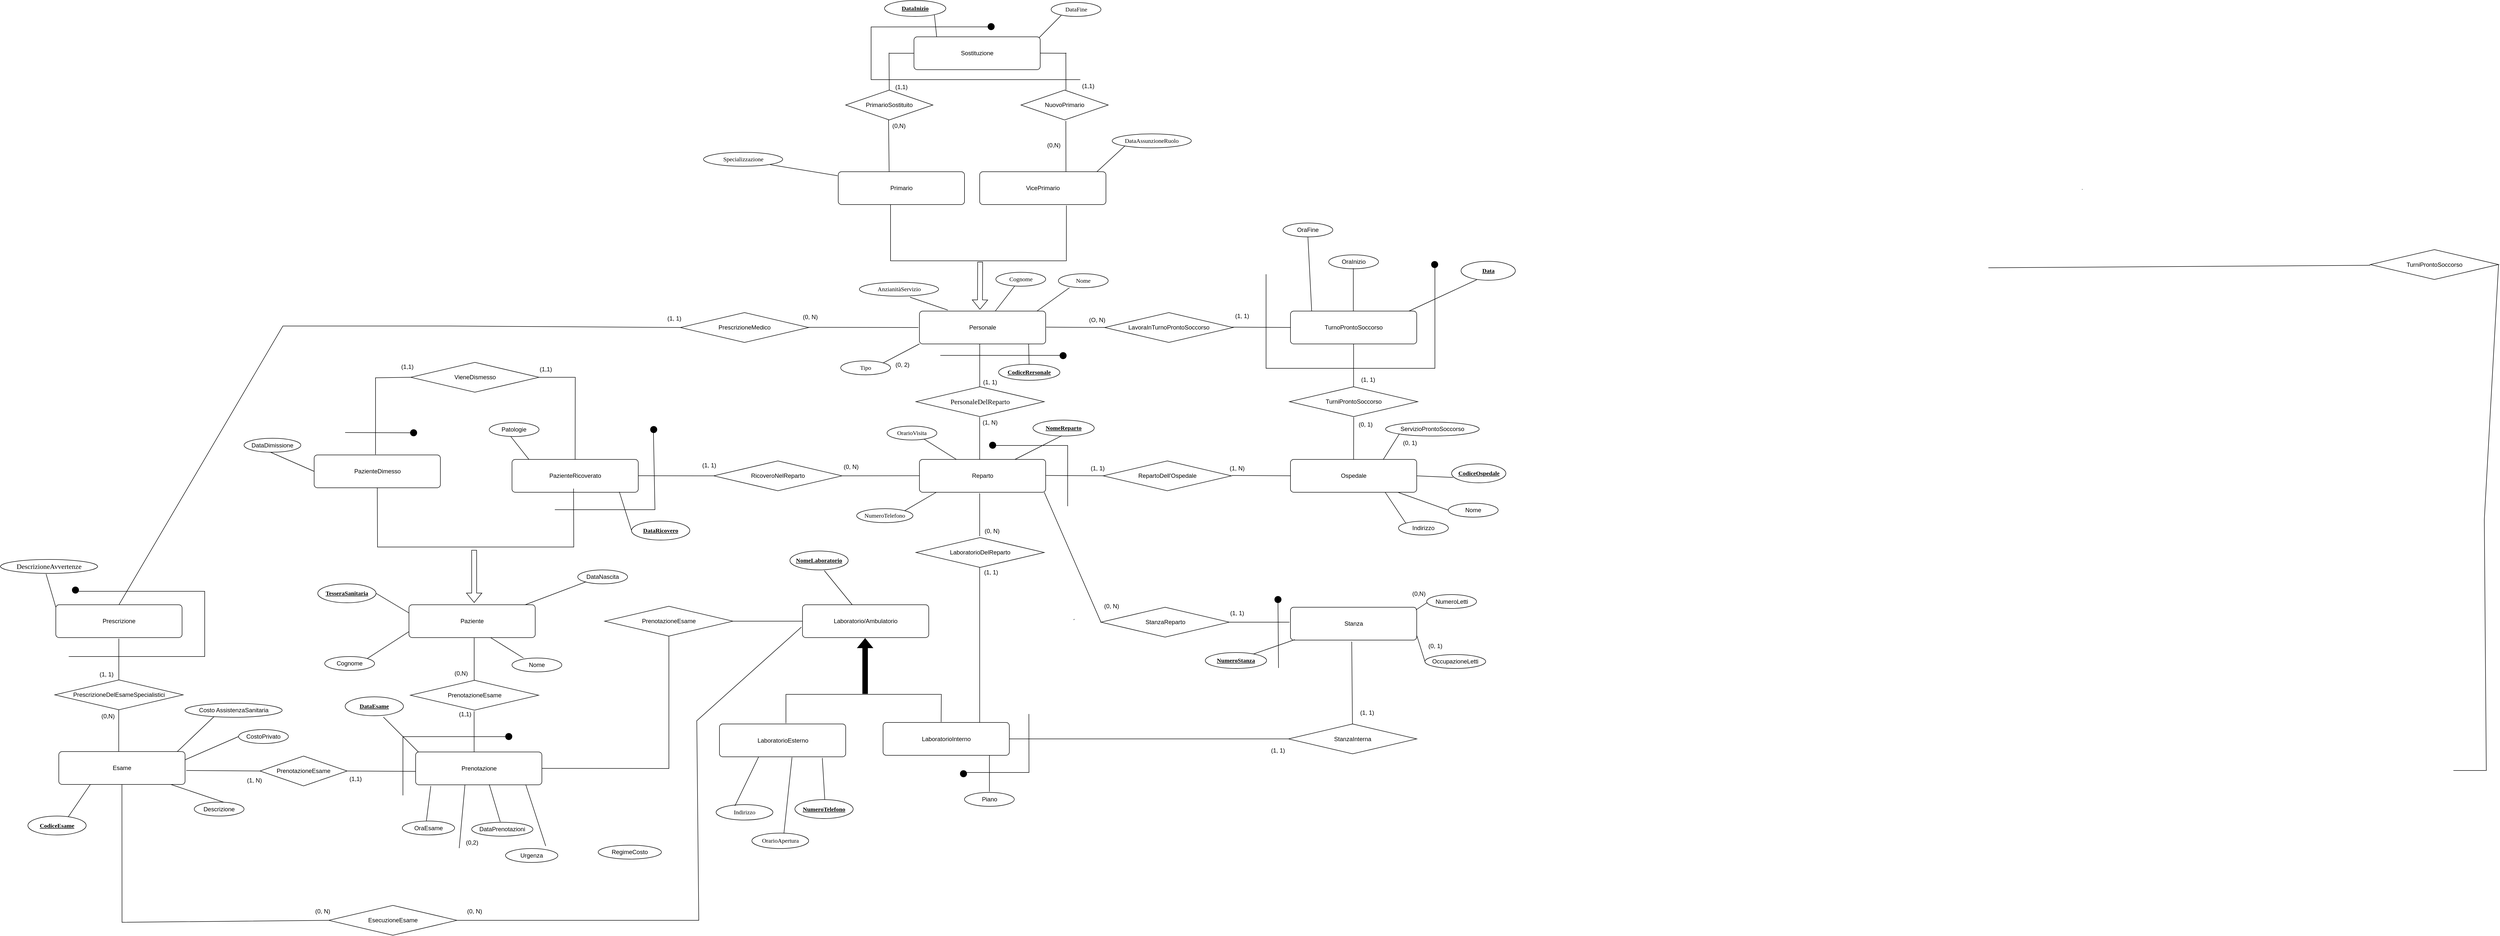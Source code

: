 <mxfile version="24.4.14" type="github">
  <diagram name="Pagina-1" id="woLgoflBnYrOJVL_EDXt">
    <mxGraphModel dx="4687" dy="2220" grid="0" gridSize="10" guides="1" tooltips="1" connect="1" arrows="1" fold="1" page="0" pageScale="1" pageWidth="827" pageHeight="1169" math="0" shadow="0">
      <root>
        <mxCell id="0" />
        <mxCell id="1" parent="0" />
        <mxCell id="nYtGBeRSti1WLGGYR-Tt-14" value="TurnoProntoSoccorso" style="rounded=1;arcSize=10;whiteSpace=wrap;html=1;align=center;" parent="1" vertex="1">
          <mxGeometry x="-793" y="-386" width="253.5" height="66" as="geometry" />
        </mxCell>
        <mxCell id="nYtGBeRSti1WLGGYR-Tt-88" value="" style="endArrow=none;html=1;rounded=0;fontSize=12;startSize=8;endSize=8;curved=1;entryX=0.5;entryY=1;entryDx=0;entryDy=0;exitX=0.5;exitY=0;exitDx=0;exitDy=0;" parent="1" source="W7nRIWuPNDp_MP-GWuMY-126" target="nYtGBeRSti1WLGGYR-Tt-14" edge="1">
          <mxGeometry relative="1" as="geometry">
            <mxPoint x="-666.87" y="-223" as="sourcePoint" />
            <mxPoint x="-666.58" y="-280" as="targetPoint" />
          </mxGeometry>
        </mxCell>
        <mxCell id="nYtGBeRSti1WLGGYR-Tt-90" value="" style="endArrow=none;html=1;rounded=0;fontSize=12;startSize=8;endSize=8;curved=1;entryX=0.5;entryY=0;entryDx=0;entryDy=0;" parent="1" target="W7nRIWuPNDp_MP-GWuMY-122" edge="1">
          <mxGeometry relative="1" as="geometry">
            <mxPoint x="-666" y="-173" as="sourcePoint" />
            <mxPoint x="-666.87" y="-107" as="targetPoint" />
          </mxGeometry>
        </mxCell>
        <mxCell id="W7nRIWuPNDp_MP-GWuMY-4" value="&lt;p style=&quot;margin: 0px 0px 0px 72px; text-indent: -72px; font-stretch: normal; line-height: normal; font-family: Times;&quot;&gt;&lt;b&gt;CodiceOspedale&lt;/b&gt;&lt;/p&gt;" style="ellipse;whiteSpace=wrap;html=1;align=center;fontStyle=4;" parent="1" vertex="1">
          <mxGeometry x="-469.5" y="-79" width="109" height="38" as="geometry" />
        </mxCell>
        <mxCell id="W7nRIWuPNDp_MP-GWuMY-8" value="" style="endArrow=none;html=1;rounded=0;entryX=0;entryY=1;entryDx=0;entryDy=0;" parent="1" target="PDs4ldswSS4VjeUQPrsG-1" edge="1">
          <mxGeometry relative="1" as="geometry">
            <mxPoint x="-606.35" y="-88.42" as="sourcePoint" />
            <mxPoint x="-522" y="-128" as="targetPoint" />
          </mxGeometry>
        </mxCell>
        <mxCell id="W7nRIWuPNDp_MP-GWuMY-9" value="" style="endArrow=none;html=1;rounded=0;entryX=0.75;entryY=1;entryDx=0;entryDy=0;exitX=0;exitY=0;exitDx=0;exitDy=0;" parent="1" source="W7nRIWuPNDp_MP-GWuMY-25" target="W7nRIWuPNDp_MP-GWuMY-122" edge="1">
          <mxGeometry relative="1" as="geometry">
            <mxPoint x="-67" y="7" as="sourcePoint" />
            <mxPoint x="-10" y="-22" as="targetPoint" />
          </mxGeometry>
        </mxCell>
        <mxCell id="W7nRIWuPNDp_MP-GWuMY-11" value="" style="endArrow=none;html=1;rounded=0;entryX=0.028;entryY=0.716;entryDx=0;entryDy=0;exitX=1;exitY=0.5;exitDx=0;exitDy=0;entryPerimeter=0;" parent="1" source="W7nRIWuPNDp_MP-GWuMY-122" target="W7nRIWuPNDp_MP-GWuMY-4" edge="1">
          <mxGeometry relative="1" as="geometry">
            <mxPoint x="-545" y="-88" as="sourcePoint" />
            <mxPoint x="-506" y="-109" as="targetPoint" />
          </mxGeometry>
        </mxCell>
        <mxCell id="W7nRIWuPNDp_MP-GWuMY-15" style="edgeStyle=orthogonalEdgeStyle;rounded=0;orthogonalLoop=1;jettySize=auto;html=1;exitX=0.5;exitY=1;exitDx=0;exitDy=0;" parent="1" edge="1">
          <mxGeometry relative="1" as="geometry">
            <mxPoint x="-2275.5" y="537.75" as="sourcePoint" />
            <mxPoint x="-2275.5" y="537.75" as="targetPoint" />
          </mxGeometry>
        </mxCell>
        <mxCell id="W7nRIWuPNDp_MP-GWuMY-25" value="Indirizzo" style="ellipse;whiteSpace=wrap;html=1;align=center;" parent="1" vertex="1">
          <mxGeometry x="-576" y="36" width="100" height="28" as="geometry" />
        </mxCell>
        <mxCell id="W7nRIWuPNDp_MP-GWuMY-26" value="Nome" style="ellipse;whiteSpace=wrap;html=1;align=center;" parent="1" vertex="1">
          <mxGeometry x="-476" width="100" height="28" as="geometry" />
        </mxCell>
        <mxCell id="W7nRIWuPNDp_MP-GWuMY-28" value="&lt;p style=&quot;margin: 0px 0px 0px 72px; text-indent: -72px; font-stretch: normal; line-height: normal; font-family: Times;&quot;&gt;OrarioApertura&lt;/p&gt;" style="ellipse;whiteSpace=wrap;html=1;align=center;" parent="1" vertex="1">
          <mxGeometry x="-1874.38" y="662.75" width="114" height="31" as="geometry" />
        </mxCell>
        <mxCell id="W7nRIWuPNDp_MP-GWuMY-40" value="NuovoPrimario" style="shape=rhombus;perimeter=rhombusPerimeter;whiteSpace=wrap;html=1;align=center;" parent="1" vertex="1">
          <mxGeometry x="-1334" y="-830" width="175" height="60" as="geometry" />
        </mxCell>
        <mxCell id="W7nRIWuPNDp_MP-GWuMY-54" value="" style="endArrow=none;html=1;rounded=0;" parent="1" edge="1">
          <mxGeometry relative="1" as="geometry">
            <mxPoint x="797" y="-630" as="sourcePoint" />
            <mxPoint x="796.5" y="-631" as="targetPoint" />
            <Array as="points" />
          </mxGeometry>
        </mxCell>
        <mxCell id="W7nRIWuPNDp_MP-GWuMY-60" value="" style="endArrow=none;html=1;rounded=0;fontSize=12;startSize=8;endSize=8;curved=1;exitX=0.5;exitY=1;exitDx=0;exitDy=0;entryX=0;entryY=0;entryDx=0;entryDy=0;" parent="1" edge="1">
          <mxGeometry relative="1" as="geometry">
            <mxPoint x="-1507.87" y="-981" as="sourcePoint" />
            <mxPoint x="-1503" y="-934" as="targetPoint" />
          </mxGeometry>
        </mxCell>
        <mxCell id="W7nRIWuPNDp_MP-GWuMY-74" value="&lt;p style=&quot;margin: 0px 0px 0px 72px; text-indent: -72px; font-stretch: normal; line-height: normal; font-family: Times;&quot;&gt;DataAssunzioneRuolo&lt;/p&gt;" style="ellipse;whiteSpace=wrap;html=1;align=center;" parent="1" vertex="1">
          <mxGeometry x="-1151" y="-742" width="159" height="28" as="geometry" />
        </mxCell>
        <mxCell id="W7nRIWuPNDp_MP-GWuMY-82" value="" style="shape=flexArrow;endArrow=classic;html=1;rounded=0;" parent="1" edge="1">
          <mxGeometry width="50" height="50" relative="1" as="geometry">
            <mxPoint x="-1416" y="-485" as="sourcePoint" />
            <mxPoint x="-1416.478" y="-389" as="targetPoint" />
          </mxGeometry>
        </mxCell>
        <mxCell id="W7nRIWuPNDp_MP-GWuMY-98" value="&lt;p style=&quot;margin: 0px 0px 0px 72px; text-indent: -72px; font-stretch: normal; line-height: normal; font-family: Times;&quot;&gt;&lt;b&gt;CodiceRersonale&lt;/b&gt;&lt;/p&gt;" style="ellipse;whiteSpace=wrap;html=1;align=center;fontStyle=4;" parent="1" vertex="1">
          <mxGeometry x="-1379" y="-279" width="123" height="32" as="geometry" />
        </mxCell>
        <mxCell id="W7nRIWuPNDp_MP-GWuMY-99" value="&lt;p style=&quot;margin: 0px 0px 0px 72px; text-indent: -72px; font-stretch: normal; line-height: normal; font-family: Times;&quot;&gt;Nome&lt;/p&gt;" style="ellipse;whiteSpace=wrap;html=1;align=center;" parent="1" vertex="1">
          <mxGeometry x="-1259" y="-461" width="100" height="28" as="geometry" />
        </mxCell>
        <mxCell id="W7nRIWuPNDp_MP-GWuMY-100" value="&lt;p style=&quot;margin: 0px 0px 0px 72px; text-indent: -72px; font-stretch: normal; line-height: normal; font-family: Times;&quot;&gt;Cognome&lt;/p&gt;" style="ellipse;whiteSpace=wrap;html=1;align=center;" parent="1" vertex="1">
          <mxGeometry x="-1384.5" y="-464" width="100" height="28" as="geometry" />
        </mxCell>
        <mxCell id="W7nRIWuPNDp_MP-GWuMY-101" value="&lt;p style=&quot;margin: 0px 0px 0px 72px; text-indent: -72px; font-stretch: normal; line-height: normal; font-family: Times;&quot;&gt;Tipo&lt;/p&gt;" style="ellipse;whiteSpace=wrap;html=1;align=center;" parent="1" vertex="1">
          <mxGeometry x="-1696" y="-286" width="100" height="28" as="geometry" />
        </mxCell>
        <mxCell id="W7nRIWuPNDp_MP-GWuMY-102" value="&lt;p style=&quot;margin: 0px 0px 0px 72px; text-indent: -72px; font-stretch: normal; line-height: normal; font-family: Times;&quot;&gt;AnzianitàServizio&lt;/p&gt;" style="ellipse;whiteSpace=wrap;html=1;align=center;" parent="1" vertex="1">
          <mxGeometry x="-1658.5" y="-444" width="159" height="28" as="geometry" />
        </mxCell>
        <mxCell id="W7nRIWuPNDp_MP-GWuMY-109" value="" style="endArrow=none;html=1;rounded=0;" parent="1" edge="1">
          <mxGeometry relative="1" as="geometry">
            <mxPoint x="-1255" y="-297" as="sourcePoint" />
            <mxPoint x="-1496" y="-297" as="targetPoint" />
            <Array as="points" />
          </mxGeometry>
        </mxCell>
        <mxCell id="W7nRIWuPNDp_MP-GWuMY-114" value="&lt;p style=&quot;margin: 0px 0px 0px 72px; text-indent: -72px; font-stretch: normal; line-height: normal; font-family: Times;&quot;&gt;Specializzazione&lt;/p&gt;" style="ellipse;whiteSpace=wrap;html=1;align=center;" parent="1" vertex="1">
          <mxGeometry x="-1971.5" y="-705" width="159" height="28" as="geometry" />
        </mxCell>
        <mxCell id="W7nRIWuPNDp_MP-GWuMY-122" value="Ospedale" style="rounded=1;arcSize=10;whiteSpace=wrap;html=1;align=center;" parent="1" vertex="1">
          <mxGeometry x="-793" y="-88" width="253.5" height="66" as="geometry" />
        </mxCell>
        <mxCell id="W7nRIWuPNDp_MP-GWuMY-123" value="Laboratorio/Ambulatorio" style="rounded=1;arcSize=10;whiteSpace=wrap;html=1;align=center;" parent="1" vertex="1">
          <mxGeometry x="-1772.75" y="204" width="253.5" height="66" as="geometry" />
        </mxCell>
        <mxCell id="W7nRIWuPNDp_MP-GWuMY-126" value="TurniProntoSoccorso" style="shape=rhombus;perimeter=rhombusPerimeter;whiteSpace=wrap;html=1;align=center;" parent="1" vertex="1">
          <mxGeometry x="-795.06" y="-234" width="257.62" height="60" as="geometry" />
        </mxCell>
        <mxCell id="W7nRIWuPNDp_MP-GWuMY-127" value="" style="endArrow=none;html=1;rounded=0;entryX=0.855;entryY=1.008;entryDx=0;entryDy=0;entryPerimeter=0;exitX=0;exitY=0.5;exitDx=0;exitDy=0;" parent="1" source="W7nRIWuPNDp_MP-GWuMY-26" target="W7nRIWuPNDp_MP-GWuMY-122" edge="1">
          <mxGeometry relative="1" as="geometry">
            <mxPoint x="-843" y="-109" as="sourcePoint" />
            <mxPoint x="-792" y="-77" as="targetPoint" />
          </mxGeometry>
        </mxCell>
        <mxCell id="W7nRIWuPNDp_MP-GWuMY-129" value="" style="shape=flexArrow;endArrow=classic;html=1;rounded=0;labelBackgroundColor=#000000;fillColor=#000000;" parent="1" edge="1">
          <mxGeometry width="50" height="50" relative="1" as="geometry">
            <mxPoint x="-1647" y="383" as="sourcePoint" />
            <mxPoint x="-1647" y="271.14" as="targetPoint" />
          </mxGeometry>
        </mxCell>
        <mxCell id="W7nRIWuPNDp_MP-GWuMY-134" value="LaboratorioEsterno" style="rounded=1;arcSize=10;whiteSpace=wrap;html=1;align=center;" parent="1" vertex="1">
          <mxGeometry x="-1939.5" y="443.5" width="253.5" height="66" as="geometry" />
        </mxCell>
        <mxCell id="W7nRIWuPNDp_MP-GWuMY-135" value="LaboratorioInterno" style="rounded=1;arcSize=10;whiteSpace=wrap;html=1;align=center;" parent="1" vertex="1">
          <mxGeometry x="-1611" y="440.5" width="253.5" height="66" as="geometry" />
        </mxCell>
        <mxCell id="W7nRIWuPNDp_MP-GWuMY-140" value="Stanza" style="rounded=1;arcSize=10;whiteSpace=wrap;html=1;align=center;" parent="1" vertex="1">
          <mxGeometry x="-793" y="209" width="253.5" height="66" as="geometry" />
        </mxCell>
        <mxCell id="W7nRIWuPNDp_MP-GWuMY-141" value="Reparto" style="rounded=1;arcSize=10;whiteSpace=wrap;html=1;align=center;" parent="1" vertex="1">
          <mxGeometry x="-1538" y="-88" width="253.5" height="66" as="geometry" />
        </mxCell>
        <mxCell id="W7nRIWuPNDp_MP-GWuMY-143" value="" style="endArrow=none;html=1;rounded=0;fontSize=12;startSize=8;endSize=8;curved=1;entryX=0;entryY=0.5;entryDx=0;entryDy=0;exitX=1;exitY=0.5;exitDx=0;exitDy=0;" parent="1" source="W7nRIWuPNDp_MP-GWuMY-135" target="W7nRIWuPNDp_MP-GWuMY-161" edge="1">
          <mxGeometry relative="1" as="geometry">
            <mxPoint x="-1084" y="479" as="sourcePoint" />
            <mxPoint x="-800.38" y="463.86" as="targetPoint" />
          </mxGeometry>
        </mxCell>
        <mxCell id="W7nRIWuPNDp_MP-GWuMY-146" value="NumeroLetti" style="ellipse;whiteSpace=wrap;html=1;align=center;" parent="1" vertex="1">
          <mxGeometry x="-519.5" y="183.5" width="100" height="28" as="geometry" />
        </mxCell>
        <mxCell id="W7nRIWuPNDp_MP-GWuMY-148" value="" style="endArrow=none;html=1;rounded=0;fontSize=12;startSize=8;endSize=8;curved=1;exitX=1;exitY=0;exitDx=0;exitDy=0;entryX=0;entryY=0.5;entryDx=0;entryDy=0;" parent="1" target="W7nRIWuPNDp_MP-GWuMY-389" edge="1">
          <mxGeometry relative="1" as="geometry">
            <mxPoint x="-539.5" y="265.59" as="sourcePoint" />
            <mxPoint x="-423.494" y="320.691" as="targetPoint" />
          </mxGeometry>
        </mxCell>
        <mxCell id="W7nRIWuPNDp_MP-GWuMY-156" value="&lt;p style=&quot;margin: 0px 0px 0px 72px; text-indent: -72px; font-stretch: normal; line-height: normal; font-family: Times;&quot;&gt;Indirizzo&lt;/p&gt;" style="ellipse;whiteSpace=wrap;html=1;align=center;" parent="1" vertex="1">
          <mxGeometry x="-1946.19" y="605.5" width="114" height="31" as="geometry" />
        </mxCell>
        <mxCell id="W7nRIWuPNDp_MP-GWuMY-157" value="" style="endArrow=none;html=1;rounded=0;exitX=0.5;exitY=1;exitDx=0;exitDy=0;" parent="1" edge="1">
          <mxGeometry relative="1" as="geometry">
            <mxPoint x="-1793.83" y="510.74" as="sourcePoint" />
            <mxPoint x="-1810.003" y="662.746" as="targetPoint" />
          </mxGeometry>
        </mxCell>
        <mxCell id="W7nRIWuPNDp_MP-GWuMY-158" value="" style="endArrow=none;html=1;rounded=0;entryX=1;entryY=0;entryDx=0;entryDy=0;" parent="1" edge="1">
          <mxGeometry relative="1" as="geometry">
            <mxPoint x="-1728" y="595.22" as="sourcePoint" />
            <mxPoint x="-1733" y="511.79" as="targetPoint" />
          </mxGeometry>
        </mxCell>
        <mxCell id="W7nRIWuPNDp_MP-GWuMY-159" value="" style="endArrow=none;html=1;rounded=0;exitX=0.311;exitY=0.997;exitDx=0;exitDy=0;exitPerimeter=0;entryX=0.331;entryY=0.085;entryDx=0;entryDy=0;entryPerimeter=0;" parent="1" source="W7nRIWuPNDp_MP-GWuMY-134" edge="1" target="W7nRIWuPNDp_MP-GWuMY-156">
          <mxGeometry relative="1" as="geometry">
            <mxPoint x="-1754.004" y="530.584" as="sourcePoint" />
            <mxPoint x="-1785.18" y="583" as="targetPoint" />
          </mxGeometry>
        </mxCell>
        <mxCell id="W7nRIWuPNDp_MP-GWuMY-161" value="StanzaInterna" style="shape=rhombus;perimeter=rhombusPerimeter;whiteSpace=wrap;html=1;align=center;" parent="1" vertex="1">
          <mxGeometry x="-797.12" y="443.5" width="257.62" height="60" as="geometry" />
        </mxCell>
        <mxCell id="W7nRIWuPNDp_MP-GWuMY-162" value="Piano" style="ellipse;whiteSpace=wrap;html=1;align=center;" parent="1" vertex="1">
          <mxGeometry x="-1447.5" y="581" width="100" height="28" as="geometry" />
        </mxCell>
        <mxCell id="W7nRIWuPNDp_MP-GWuMY-163" value="" style="endArrow=none;html=1;rounded=0;fontSize=12;startSize=8;endSize=8;curved=1;" parent="1" edge="1">
          <mxGeometry relative="1" as="geometry">
            <mxPoint x="-1397.5" y="506.5" as="sourcePoint" />
            <mxPoint x="-1397.5" y="579.5" as="targetPoint" />
          </mxGeometry>
        </mxCell>
        <mxCell id="W7nRIWuPNDp_MP-GWuMY-164" value="" style="endArrow=none;html=1;rounded=0;fontSize=12;startSize=8;endSize=8;curved=1;" parent="1" source="W7nRIWuPNDp_MP-GWuMY-161" edge="1">
          <mxGeometry relative="1" as="geometry">
            <mxPoint x="829" y="464.0" as="sourcePoint" />
            <mxPoint x="-670" y="278" as="targetPoint" />
          </mxGeometry>
        </mxCell>
        <mxCell id="W7nRIWuPNDp_MP-GWuMY-170" value="" style="endArrow=none;html=1;rounded=0;fontSize=12;startSize=8;endSize=8;curved=1;entryX=0.5;entryY=1;entryDx=0;entryDy=0;exitX=0.5;exitY=0;exitDx=0;exitDy=0;" parent="1" edge="1">
          <mxGeometry relative="1" as="geometry">
            <mxPoint x="-1417" y="66" as="sourcePoint" />
            <mxPoint x="-1417" y="-20" as="targetPoint" />
          </mxGeometry>
        </mxCell>
        <mxCell id="W7nRIWuPNDp_MP-GWuMY-172" value="" style="endArrow=none;html=1;rounded=0;fontSize=12;startSize=8;endSize=8;curved=1;" parent="1" edge="1">
          <mxGeometry relative="1" as="geometry">
            <mxPoint x="-1417" y="127" as="sourcePoint" />
            <mxPoint x="-1417" y="441" as="targetPoint" />
          </mxGeometry>
        </mxCell>
        <mxCell id="W7nRIWuPNDp_MP-GWuMY-176" value="RepartoDell&#39;Ospedale" style="shape=rhombus;perimeter=rhombusPerimeter;whiteSpace=wrap;html=1;align=center;" parent="1" vertex="1">
          <mxGeometry x="-1169" y="-85" width="257.62" height="60" as="geometry" />
        </mxCell>
        <mxCell id="W7nRIWuPNDp_MP-GWuMY-177" value="" style="endArrow=none;html=1;rounded=0;fontSize=12;startSize=8;endSize=8;curved=1;" parent="1" edge="1">
          <mxGeometry relative="1" as="geometry">
            <mxPoint x="-910.5" y="-55.71" as="sourcePoint" />
            <mxPoint x="-793" y="-55.08" as="targetPoint" />
          </mxGeometry>
        </mxCell>
        <mxCell id="W7nRIWuPNDp_MP-GWuMY-179" value="" style="endArrow=none;html=1;rounded=0;fontSize=12;startSize=8;endSize=8;curved=1;" parent="1" edge="1">
          <mxGeometry relative="1" as="geometry">
            <mxPoint x="-1284" y="-55.71" as="sourcePoint" />
            <mxPoint x="-1166.5" y="-55.08" as="targetPoint" />
          </mxGeometry>
        </mxCell>
        <mxCell id="W7nRIWuPNDp_MP-GWuMY-181" value="" style="endArrow=none;html=1;rounded=0;fontSize=12;startSize=8;endSize=8;curved=1;entryX=0.787;entryY=0.09;entryDx=0;entryDy=0;entryPerimeter=0;exitX=0.034;exitY=0.987;exitDx=0;exitDy=0;exitPerimeter=0;" parent="1" source="W7nRIWuPNDp_MP-GWuMY-140" target="W7nRIWuPNDp_MP-GWuMY-382" edge="1">
          <mxGeometry relative="1" as="geometry">
            <mxPoint x="-553" y="269" as="sourcePoint" />
            <mxPoint x="-509.995" y="338.632" as="targetPoint" />
          </mxGeometry>
        </mxCell>
        <mxCell id="W7nRIWuPNDp_MP-GWuMY-184" value="OraFine" style="ellipse;whiteSpace=wrap;html=1;align=center;" parent="1" vertex="1">
          <mxGeometry x="-808" y="-563" width="100" height="28" as="geometry" />
        </mxCell>
        <mxCell id="W7nRIWuPNDp_MP-GWuMY-185" value="OraInizio" style="ellipse;whiteSpace=wrap;html=1;align=center;" parent="1" vertex="1">
          <mxGeometry x="-716.25" y="-499" width="100" height="28" as="geometry" />
        </mxCell>
        <mxCell id="W7nRIWuPNDp_MP-GWuMY-187" value="" style="endArrow=none;html=1;rounded=0;fontSize=12;startSize=8;endSize=8;curved=1;entryX=0.5;entryY=1;entryDx=0;entryDy=0;exitX=0.5;exitY=0;exitDx=0;exitDy=0;" parent="1" edge="1">
          <mxGeometry relative="1" as="geometry">
            <mxPoint x="-666.78" y="-386" as="sourcePoint" />
            <mxPoint x="-666.78" y="-472" as="targetPoint" />
          </mxGeometry>
        </mxCell>
        <mxCell id="W7nRIWuPNDp_MP-GWuMY-189" value="" style="endArrow=none;html=1;rounded=0;fontSize=12;startSize=8;endSize=8;curved=1;exitX=0.168;exitY=-0.005;exitDx=0;exitDy=0;exitPerimeter=0;entryX=0.5;entryY=1;entryDx=0;entryDy=0;" parent="1" source="nYtGBeRSti1WLGGYR-Tt-14" target="W7nRIWuPNDp_MP-GWuMY-184" edge="1">
          <mxGeometry relative="1" as="geometry">
            <mxPoint x="-825.53" y="-360" as="sourcePoint" />
            <mxPoint x="-826" y="-443" as="targetPoint" />
          </mxGeometry>
        </mxCell>
        <mxCell id="W7nRIWuPNDp_MP-GWuMY-192" value="&lt;p style=&quot;margin: 0px 0px 0px 72px; text-indent: -72px; font-stretch: normal; line-height: normal; font-family: Times;&quot;&gt;&lt;b&gt;Data&lt;/b&gt;&lt;/p&gt;" style="ellipse;whiteSpace=wrap;html=1;align=center;fontStyle=4;" parent="1" vertex="1">
          <mxGeometry x="-450.5" y="-486" width="109" height="38" as="geometry" />
        </mxCell>
        <mxCell id="W7nRIWuPNDp_MP-GWuMY-193" value="" style="endArrow=none;html=1;rounded=0;fontSize=12;startSize=8;endSize=8;curved=1;exitX=0.057;exitY=0.001;exitDx=0;exitDy=0;exitPerimeter=0;" parent="1" edge="1">
          <mxGeometry relative="1" as="geometry">
            <mxPoint x="-555" y="-386" as="sourcePoint" />
            <mxPoint x="-419" y="-449" as="targetPoint" />
          </mxGeometry>
        </mxCell>
        <mxCell id="W7nRIWuPNDp_MP-GWuMY-194" value="Personale" style="rounded=1;arcSize=10;whiteSpace=wrap;html=1;align=center;" parent="1" vertex="1">
          <mxGeometry x="-1538" y="-386" width="253.5" height="66" as="geometry" />
        </mxCell>
        <mxCell id="W7nRIWuPNDp_MP-GWuMY-195" value="" style="endArrow=none;html=1;rounded=0;fontSize=12;startSize=8;endSize=8;curved=1;entryX=0.5;entryY=0;entryDx=0;entryDy=0;" parent="1" edge="1">
          <mxGeometry relative="1" as="geometry">
            <mxPoint x="-1417" y="-173" as="sourcePoint" />
            <mxPoint x="-1417" y="-88" as="targetPoint" />
          </mxGeometry>
        </mxCell>
        <mxCell id="W7nRIWuPNDp_MP-GWuMY-197" value="&lt;p style=&quot;margin: 0px; font-stretch: normal; font-size: 14px; line-height: normal; font-family: &amp;quot;Times New Roman&amp;quot;;&quot;&gt;PersonaleDelReparto&lt;/p&gt;" style="shape=rhombus;perimeter=rhombusPerimeter;whiteSpace=wrap;html=1;align=center;" parent="1" vertex="1">
          <mxGeometry x="-1545" y="-234" width="257.62" height="60" as="geometry" />
        </mxCell>
        <mxCell id="W7nRIWuPNDp_MP-GWuMY-198" value="" style="endArrow=none;html=1;rounded=0;fontSize=12;startSize=8;endSize=8;curved=1;entryX=0.5;entryY=1;entryDx=0;entryDy=0;exitX=0.5;exitY=0;exitDx=0;exitDy=0;" parent="1" edge="1">
          <mxGeometry relative="1" as="geometry">
            <mxPoint x="-1416.9" y="-234" as="sourcePoint" />
            <mxPoint x="-1416.9" y="-320" as="targetPoint" />
          </mxGeometry>
        </mxCell>
        <mxCell id="W7nRIWuPNDp_MP-GWuMY-200" value="LavoraInTurnoProntoSoccorso" style="shape=rhombus;perimeter=rhombusPerimeter;whiteSpace=wrap;html=1;align=center;" parent="1" vertex="1">
          <mxGeometry x="-1166" y="-383" width="257.62" height="60" as="geometry" />
        </mxCell>
        <mxCell id="W7nRIWuPNDp_MP-GWuMY-201" value="" style="endArrow=none;html=1;rounded=0;fontSize=12;startSize=8;endSize=8;curved=1;" parent="1" edge="1">
          <mxGeometry relative="1" as="geometry">
            <mxPoint x="-1283.5" y="-353.71" as="sourcePoint" />
            <mxPoint x="-1166" y="-353.08" as="targetPoint" />
          </mxGeometry>
        </mxCell>
        <mxCell id="W7nRIWuPNDp_MP-GWuMY-203" value="" style="endArrow=none;html=1;rounded=0;fontSize=12;startSize=8;endSize=8;curved=1;" parent="1" edge="1">
          <mxGeometry relative="1" as="geometry">
            <mxPoint x="-910.5" y="-353.71" as="sourcePoint" />
            <mxPoint x="-793" y="-353.08" as="targetPoint" />
          </mxGeometry>
        </mxCell>
        <mxCell id="W7nRIWuPNDp_MP-GWuMY-207" value="" style="endArrow=none;html=1;rounded=0;" parent="1" edge="1">
          <mxGeometry relative="1" as="geometry">
            <mxPoint x="-842" y="-460" as="sourcePoint" />
            <mxPoint x="-503" y="-475" as="targetPoint" />
            <Array as="points">
              <mxPoint x="-842" y="-271" />
              <mxPoint x="-503" y="-271" />
            </Array>
          </mxGeometry>
        </mxCell>
        <mxCell id="W7nRIWuPNDp_MP-GWuMY-208" value="" style="ellipse;whiteSpace=wrap;html=1;aspect=fixed;strokeColor=#000000;fillColor=#000000;" parent="1" vertex="1">
          <mxGeometry x="-510" y="-486" width="13" height="13" as="geometry" />
        </mxCell>
        <mxCell id="W7nRIWuPNDp_MP-GWuMY-209" value="Primario" style="rounded=1;arcSize=10;whiteSpace=wrap;html=1;align=center;" parent="1" vertex="1">
          <mxGeometry x="-1701" y="-666" width="253.5" height="66" as="geometry" />
        </mxCell>
        <mxCell id="W7nRIWuPNDp_MP-GWuMY-210" value="VicePrimario" style="rounded=1;arcSize=10;whiteSpace=wrap;html=1;align=center;" parent="1" vertex="1">
          <mxGeometry x="-1417" y="-666" width="253.5" height="66" as="geometry" />
        </mxCell>
        <mxCell id="W7nRIWuPNDp_MP-GWuMY-211" value="" style="endArrow=none;html=1;rounded=0;fontSize=12;startSize=8;endSize=8;curved=1;exitX=0.5;exitY=0;exitDx=0;exitDy=0;entryX=0;entryY=1;entryDx=0;entryDy=0;" parent="1" edge="1">
          <mxGeometry relative="1" as="geometry">
            <mxPoint x="-1181.68" y="-666" as="sourcePoint" />
            <mxPoint x="-1125.738" y="-717.47" as="targetPoint" />
          </mxGeometry>
        </mxCell>
        <mxCell id="W7nRIWuPNDp_MP-GWuMY-212" value="" style="endArrow=none;html=1;rounded=0;fontSize=12;startSize=8;endSize=8;curved=1;exitX=-0.005;exitY=0.121;exitDx=0;exitDy=0;entryX=0.475;entryY=0.995;entryDx=0;entryDy=0;entryPerimeter=0;exitPerimeter=0;" parent="1" source="W7nRIWuPNDp_MP-GWuMY-209" edge="1">
          <mxGeometry relative="1" as="geometry">
            <mxPoint x="-1647" y="-666" as="sourcePoint" />
            <mxPoint x="-1837.475" y="-680.14" as="targetPoint" />
          </mxGeometry>
        </mxCell>
        <mxCell id="W7nRIWuPNDp_MP-GWuMY-214" value="" style="endArrow=none;html=1;rounded=0;fontSize=12;startSize=8;endSize=8;curved=1;exitX=0.932;exitY=-0.002;exitDx=0;exitDy=0;exitPerimeter=0;" parent="1" source="W7nRIWuPNDp_MP-GWuMY-194" edge="1">
          <mxGeometry relative="1" as="geometry">
            <mxPoint x="-1237" y="-397" as="sourcePoint" />
            <mxPoint x="-1236.64" y="-433" as="targetPoint" />
          </mxGeometry>
        </mxCell>
        <mxCell id="W7nRIWuPNDp_MP-GWuMY-215" value="" style="endArrow=none;html=1;rounded=0;fontSize=12;startSize=8;endSize=8;curved=1;" parent="1" source="W7nRIWuPNDp_MP-GWuMY-194" edge="1">
          <mxGeometry relative="1" as="geometry">
            <mxPoint x="-1298.36" y="-409" as="sourcePoint" />
            <mxPoint x="-1347" y="-436" as="targetPoint" />
          </mxGeometry>
        </mxCell>
        <mxCell id="W7nRIWuPNDp_MP-GWuMY-216" value="" style="endArrow=none;html=1;rounded=0;fontSize=12;startSize=8;endSize=8;curved=1;entryX=1;entryY=0;entryDx=0;entryDy=0;exitX=0;exitY=1;exitDx=0;exitDy=0;" parent="1" source="W7nRIWuPNDp_MP-GWuMY-194" target="W7nRIWuPNDp_MP-GWuMY-101" edge="1">
          <mxGeometry relative="1" as="geometry">
            <mxPoint x="-1037" y="-270" as="sourcePoint" />
            <mxPoint x="186.0" y="-347.58" as="targetPoint" />
          </mxGeometry>
        </mxCell>
        <mxCell id="W7nRIWuPNDp_MP-GWuMY-217" value="" style="endArrow=none;html=1;rounded=0;fontSize=12;startSize=8;endSize=8;curved=1;exitX=0.865;exitY=0.995;exitDx=0;exitDy=0;exitPerimeter=0;" parent="1" source="W7nRIWuPNDp_MP-GWuMY-194" target="W7nRIWuPNDp_MP-GWuMY-98" edge="1">
          <mxGeometry relative="1" as="geometry">
            <mxPoint x="-1325.02" y="-320" as="sourcePoint" />
            <mxPoint x="-1338.998" y="-274.316" as="targetPoint" />
          </mxGeometry>
        </mxCell>
        <mxCell id="W7nRIWuPNDp_MP-GWuMY-220" value="" style="endArrow=none;html=1;rounded=0;fontSize=12;startSize=8;endSize=8;curved=1;" parent="1" edge="1">
          <mxGeometry relative="1" as="geometry">
            <mxPoint x="-1243.79" y="-666" as="sourcePoint" />
            <mxPoint x="-1244" y="-768" as="targetPoint" />
          </mxGeometry>
        </mxCell>
        <mxCell id="W7nRIWuPNDp_MP-GWuMY-222" value="" style="endArrow=none;html=1;rounded=0;fontSize=12;startSize=8;endSize=8;curved=1;entryX=0.202;entryY=0.923;entryDx=0;entryDy=0;entryPerimeter=0;" parent="1" target="W7nRIWuPNDp_MP-GWuMY-59" edge="1">
          <mxGeometry relative="1" as="geometry">
            <mxPoint x="-1298.93" y="-934" as="sourcePoint" />
            <mxPoint x="-1259" y="-933.41" as="targetPoint" />
          </mxGeometry>
        </mxCell>
        <mxCell id="W7nRIWuPNDp_MP-GWuMY-228" value="PazienteRicoverato" style="rounded=1;arcSize=10;whiteSpace=wrap;html=1;align=center;" parent="1" vertex="1">
          <mxGeometry x="-2356" y="-88" width="253.5" height="66" as="geometry" />
        </mxCell>
        <mxCell id="W7nRIWuPNDp_MP-GWuMY-246" value="Paziente" style="rounded=1;arcSize=10;whiteSpace=wrap;html=1;align=center;" parent="1" vertex="1">
          <mxGeometry x="-2562.88" y="204" width="253.5" height="66" as="geometry" />
        </mxCell>
        <mxCell id="W7nRIWuPNDp_MP-GWuMY-248" value="Nome" style="ellipse;whiteSpace=wrap;html=1;align=center;" parent="1" vertex="1">
          <mxGeometry x="-2356" y="311" width="100" height="28" as="geometry" />
        </mxCell>
        <mxCell id="W7nRIWuPNDp_MP-GWuMY-249" value="Cognome" style="ellipse;whiteSpace=wrap;html=1;align=center;" parent="1" vertex="1">
          <mxGeometry x="-2732" y="308" width="100" height="28" as="geometry" />
        </mxCell>
        <mxCell id="W7nRIWuPNDp_MP-GWuMY-250" value="DataNascita" style="ellipse;whiteSpace=wrap;html=1;align=center;" parent="1" vertex="1">
          <mxGeometry x="-2224" y="134" width="100" height="28" as="geometry" />
        </mxCell>
        <mxCell id="W7nRIWuPNDp_MP-GWuMY-251" value="&lt;p style=&quot;margin: 0px 0px 0px 72px; text-indent: -72px; font-stretch: normal; line-height: normal; font-family: Times;&quot;&gt;&lt;b&gt;TesseraSanitaria&lt;/b&gt;&lt;/p&gt;" style="ellipse;whiteSpace=wrap;html=1;align=center;fontStyle=4;" parent="1" vertex="1">
          <mxGeometry x="-2746" y="162" width="117" height="38" as="geometry" />
        </mxCell>
        <mxCell id="W7nRIWuPNDp_MP-GWuMY-252" value="" style="endArrow=none;html=1;rounded=0;fontSize=12;startSize=8;endSize=8;curved=1;exitX=0.922;exitY=-0.002;exitDx=0;exitDy=0;exitPerimeter=0;entryX=0;entryY=1;entryDx=0;entryDy=0;" parent="1" edge="1" source="W7nRIWuPNDp_MP-GWuMY-246">
          <mxGeometry relative="1" as="geometry">
            <mxPoint x="-2171.75" y="226.5" as="sourcePoint" />
            <mxPoint x="-2207.355" y="157.899" as="targetPoint" />
          </mxGeometry>
        </mxCell>
        <mxCell id="W7nRIWuPNDp_MP-GWuMY-253" value="" style="endArrow=none;html=1;rounded=0;fontSize=12;startSize=8;endSize=8;curved=1;exitX=1;exitY=0;exitDx=0;exitDy=0;entryX=0;entryY=0.75;entryDx=0;entryDy=0;" parent="1" source="W7nRIWuPNDp_MP-GWuMY-249" edge="1">
          <mxGeometry relative="1" as="geometry">
            <mxPoint x="-2662.054" y="307.03" as="sourcePoint" />
            <mxPoint x="-2562.88" y="258" as="targetPoint" />
          </mxGeometry>
        </mxCell>
        <mxCell id="W7nRIWuPNDp_MP-GWuMY-255" value="" style="endArrow=none;html=1;rounded=0;fontSize=12;startSize=8;endSize=8;curved=1;exitX=1;exitY=1;exitDx=0;exitDy=0;" parent="1" edge="1">
          <mxGeometry relative="1" as="geometry">
            <mxPoint x="-2399.0" y="270" as="sourcePoint" />
            <mxPoint x="-2333" y="311" as="targetPoint" />
          </mxGeometry>
        </mxCell>
        <mxCell id="W7nRIWuPNDp_MP-GWuMY-256" value="" style="endArrow=none;html=1;rounded=0;fontSize=12;startSize=8;endSize=8;curved=1;exitX=1;exitY=0.5;exitDx=0;exitDy=0;entryX=0;entryY=0.25;entryDx=0;entryDy=0;" parent="1" source="W7nRIWuPNDp_MP-GWuMY-251" edge="1" target="W7nRIWuPNDp_MP-GWuMY-246">
          <mxGeometry relative="1" as="geometry">
            <mxPoint x="-2510" y="191" as="sourcePoint" />
            <mxPoint x="-2426" y="229" as="targetPoint" />
          </mxGeometry>
        </mxCell>
        <mxCell id="W7nRIWuPNDp_MP-GWuMY-259" value="&lt;p style=&quot;margin: 0px 0px 0px 72px; text-indent: -72px; font-stretch: normal; line-height: normal; font-family: Times;&quot;&gt;&lt;b&gt;DataRicovero&lt;/b&gt;&lt;/p&gt;" style="ellipse;whiteSpace=wrap;html=1;align=center;fontStyle=4;" parent="1" vertex="1">
          <mxGeometry x="-2116" y="36" width="117" height="38" as="geometry" />
        </mxCell>
        <mxCell id="W7nRIWuPNDp_MP-GWuMY-260" value="" style="endArrow=none;html=1;rounded=0;fontSize=12;startSize=8;endSize=8;curved=1;entryX=0;entryY=0.5;entryDx=0;entryDy=0;exitX=0.85;exitY=0.987;exitDx=0;exitDy=0;exitPerimeter=0;" parent="1" source="W7nRIWuPNDp_MP-GWuMY-228" target="W7nRIWuPNDp_MP-GWuMY-259" edge="1">
          <mxGeometry relative="1" as="geometry">
            <mxPoint x="-2016" y="-98" as="sourcePoint" />
            <mxPoint x="-1952" y="-139.35" as="targetPoint" />
          </mxGeometry>
        </mxCell>
        <mxCell id="W7nRIWuPNDp_MP-GWuMY-267" value="PrenotazioneEsame" style="shape=rhombus;perimeter=rhombusPerimeter;whiteSpace=wrap;html=1;align=center;" parent="1" vertex="1">
          <mxGeometry x="-2560.06" y="355.75" width="257.62" height="60" as="geometry" />
        </mxCell>
        <mxCell id="W7nRIWuPNDp_MP-GWuMY-268" value="" style="endArrow=none;html=1;rounded=0;fontSize=12;startSize=8;endSize=8;curved=1;entryX=0.5;entryY=0;entryDx=0;entryDy=0;" parent="1" edge="1">
          <mxGeometry relative="1" as="geometry">
            <mxPoint x="-2431.96" y="270.75" as="sourcePoint" />
            <mxPoint x="-2431.96" y="355.75" as="targetPoint" />
          </mxGeometry>
        </mxCell>
        <mxCell id="W7nRIWuPNDp_MP-GWuMY-271" value="" style="endArrow=none;html=1;rounded=0;fontSize=12;startSize=8;endSize=8;curved=1;entryX=0.5;entryY=0;entryDx=0;entryDy=0;" parent="1" edge="1">
          <mxGeometry relative="1" as="geometry">
            <mxPoint x="-2432.08" y="417.75" as="sourcePoint" />
            <mxPoint x="-2432.08" y="502.75" as="targetPoint" />
          </mxGeometry>
        </mxCell>
        <mxCell id="W7nRIWuPNDp_MP-GWuMY-273" value="Prenotazione" style="rounded=1;arcSize=10;whiteSpace=wrap;html=1;align=center;" parent="1" vertex="1">
          <mxGeometry x="-2549.5" y="499.75" width="253.5" height="66" as="geometry" />
        </mxCell>
        <mxCell id="W7nRIWuPNDp_MP-GWuMY-277" value="PrenotazioneEsame" style="shape=rhombus;perimeter=rhombusPerimeter;whiteSpace=wrap;html=1;align=center;" parent="1" vertex="1">
          <mxGeometry x="-2862" y="508" width="175" height="60" as="geometry" />
        </mxCell>
        <mxCell id="W7nRIWuPNDp_MP-GWuMY-278" value="" style="endArrow=none;html=1;rounded=0;fontSize=12;startSize=8;endSize=8;curved=1;entryX=0;entryY=0.5;entryDx=0;entryDy=0;" parent="1" edge="1" target="W7nRIWuPNDp_MP-GWuMY-277">
          <mxGeometry relative="1" as="geometry">
            <mxPoint x="-3010" y="537" as="sourcePoint" />
            <mxPoint x="-2892.5" y="537.63" as="targetPoint" />
          </mxGeometry>
        </mxCell>
        <mxCell id="W7nRIWuPNDp_MP-GWuMY-280" value="" style="endArrow=none;html=1;rounded=0;fontSize=12;startSize=8;endSize=8;curved=1;exitX=1;exitY=0.5;exitDx=0;exitDy=0;" parent="1" edge="1" source="W7nRIWuPNDp_MP-GWuMY-277">
          <mxGeometry relative="1" as="geometry">
            <mxPoint x="-2667" y="538.16" as="sourcePoint" />
            <mxPoint x="-2549.5" y="538.79" as="targetPoint" />
          </mxGeometry>
        </mxCell>
        <mxCell id="W7nRIWuPNDp_MP-GWuMY-284" value="" style="ellipse;whiteSpace=wrap;html=1;aspect=fixed;strokeColor=#000000;fillColor=#000000;" parent="1" vertex="1">
          <mxGeometry x="-2369" y="462.25" width="13" height="13" as="geometry" />
        </mxCell>
        <mxCell id="W7nRIWuPNDp_MP-GWuMY-287" value="CostoPrivato" style="ellipse;whiteSpace=wrap;html=1;align=center;" parent="1" vertex="1">
          <mxGeometry x="-2905" y="454.75" width="100" height="28" as="geometry" />
        </mxCell>
        <mxCell id="W7nRIWuPNDp_MP-GWuMY-288" value="Costo AssistenzaSanitaria" style="ellipse;whiteSpace=wrap;html=1;align=center;" parent="1" vertex="1">
          <mxGeometry x="-3012.44" y="402" width="195" height="28" as="geometry" />
        </mxCell>
        <mxCell id="W7nRIWuPNDp_MP-GWuMY-292" value="" style="endArrow=none;html=1;rounded=0;fontFamily=Helvetica;fontSize=12;fontColor=default;exitX=0.864;exitY=0.97;exitDx=0;exitDy=0;entryX=1;entryY=0.5;entryDx=0;entryDy=0;exitPerimeter=0;" parent="1" source="W7nRIWuPNDp_MP-GWuMY-356" target="W7nRIWuPNDp_MP-GWuMY-355" edge="1">
          <mxGeometry width="50" height="50" relative="1" as="geometry">
            <mxPoint x="-3320.5" y="565" as="sourcePoint" />
            <mxPoint x="-3321" y="523" as="targetPoint" />
          </mxGeometry>
        </mxCell>
        <mxCell id="W7nRIWuPNDp_MP-GWuMY-293" value="" style="endArrow=none;html=1;rounded=0;fontFamily=Helvetica;fontSize=12;fontColor=default;" parent="1" edge="1">
          <mxGeometry width="50" height="50" relative="1" as="geometry">
            <mxPoint x="-3271.94" y="209" as="sourcePoint" />
            <mxPoint x="-3291.54" y="142.16" as="targetPoint" />
          </mxGeometry>
        </mxCell>
        <mxCell id="W7nRIWuPNDp_MP-GWuMY-294" value="&lt;p style=&quot;margin: 0px 0px 0px 72px; text-indent: -72px; font-stretch: normal; line-height: normal; font-family: Times;&quot;&gt;&lt;b&gt;CodiceEsame&lt;/b&gt;&lt;/p&gt;" style="ellipse;whiteSpace=wrap;html=1;align=center;fontStyle=4;" parent="1" vertex="1">
          <mxGeometry x="-3328" y="628.5" width="117" height="38" as="geometry" />
        </mxCell>
        <mxCell id="W7nRIWuPNDp_MP-GWuMY-295" value="" style="endArrow=none;html=1;rounded=0;fontFamily=Helvetica;fontSize=12;fontColor=default;entryX=0.25;entryY=1;entryDx=0;entryDy=0;exitX=0.692;exitY=0.044;exitDx=0;exitDy=0;exitPerimeter=0;" parent="1" source="W7nRIWuPNDp_MP-GWuMY-294" target="W7nRIWuPNDp_MP-GWuMY-356" edge="1">
          <mxGeometry width="50" height="50" relative="1" as="geometry">
            <mxPoint x="-3363.0" y="144.002" as="sourcePoint" />
            <mxPoint x="-3288.54" y="175.79" as="targetPoint" />
          </mxGeometry>
        </mxCell>
        <mxCell id="W7nRIWuPNDp_MP-GWuMY-305" value="DataPrenotazioni" style="ellipse;whiteSpace=wrap;html=1;align=center;" parent="1" vertex="1">
          <mxGeometry x="-2437" y="641" width="123" height="28" as="geometry" />
        </mxCell>
        <mxCell id="W7nRIWuPNDp_MP-GWuMY-306" value="OraEsame" style="ellipse;whiteSpace=wrap;html=1;align=center;" parent="1" vertex="1">
          <mxGeometry x="-2576.25" y="638.5" width="105" height="28" as="geometry" />
        </mxCell>
        <mxCell id="W7nRIWuPNDp_MP-GWuMY-307" value="RegimeCosto" style="ellipse;whiteSpace=wrap;html=1;align=center;" parent="1" vertex="1">
          <mxGeometry x="-2183" y="687" width="127" height="28" as="geometry" />
        </mxCell>
        <mxCell id="W7nRIWuPNDp_MP-GWuMY-309" value="" style="endArrow=none;html=1;rounded=0;fontSize=12;startSize=8;endSize=8;curved=1;exitX=0.5;exitY=0;exitDx=0;exitDy=0;entryX=0.656;entryY=1.068;entryDx=0;entryDy=0;entryPerimeter=0;" parent="1" edge="1" target="PDs4ldswSS4VjeUQPrsG-7">
          <mxGeometry relative="1" as="geometry">
            <mxPoint x="-2544" y="499.75" as="sourcePoint" />
            <mxPoint x="-2543.523" y="402.24" as="targetPoint" />
          </mxGeometry>
        </mxCell>
        <mxCell id="W7nRIWuPNDp_MP-GWuMY-311" value="" style="endArrow=none;html=1;rounded=0;fontSize=12;startSize=8;endSize=8;curved=1;entryX=0.983;entryY=0.983;entryDx=0;entryDy=0;entryPerimeter=0;exitX=0;exitY=0;exitDx=0;exitDy=0;" parent="1" edge="1">
          <mxGeometry relative="1" as="geometry">
            <mxPoint x="-2379.553" y="640.04" as="sourcePoint" />
            <mxPoint x="-2401.749" y="564.998" as="targetPoint" />
          </mxGeometry>
        </mxCell>
        <mxCell id="W7nRIWuPNDp_MP-GWuMY-312" value="" style="endArrow=none;html=1;rounded=0;fontSize=12;startSize=8;endSize=8;curved=1;exitX=0.582;exitY=0.989;exitDx=0;exitDy=0;exitPerimeter=0;" parent="1" edge="1">
          <mxGeometry relative="1" as="geometry">
            <mxPoint x="-2519.003" y="568.004" as="sourcePoint" />
            <mxPoint x="-2528" y="639" as="targetPoint" />
          </mxGeometry>
        </mxCell>
        <mxCell id="W7nRIWuPNDp_MP-GWuMY-316" value="" style="endArrow=none;html=1;rounded=0;fontSize=12;startSize=8;endSize=8;curved=1;entryX=0.5;entryY=0;entryDx=0;entryDy=0;" parent="1" edge="1">
          <mxGeometry relative="1" as="geometry">
            <mxPoint x="-3145.41" y="272.14" as="sourcePoint" />
            <mxPoint x="-3145.41" y="357.14" as="targetPoint" />
          </mxGeometry>
        </mxCell>
        <mxCell id="W7nRIWuPNDp_MP-GWuMY-318" value="" style="endArrow=none;html=1;rounded=0;fontSize=12;startSize=8;endSize=8;curved=1;entryX=0.5;entryY=0;entryDx=0;entryDy=0;" parent="1" edge="1">
          <mxGeometry relative="1" as="geometry">
            <mxPoint x="-3145.61" y="415" as="sourcePoint" />
            <mxPoint x="-3145.61" y="500" as="targetPoint" />
          </mxGeometry>
        </mxCell>
        <mxCell id="W7nRIWuPNDp_MP-GWuMY-320" value="" style="endArrow=none;html=1;rounded=0;fontFamily=Helvetica;fontSize=12;fontColor=default;entryX=1;entryY=0.5;entryDx=0;entryDy=0;" parent="1" target="W7nRIWuPNDp_MP-GWuMY-322" edge="1">
          <mxGeometry width="50" height="50" relative="1" as="geometry">
            <mxPoint x="1542" y="537" as="sourcePoint" />
            <mxPoint x="1608" y="-416" as="targetPoint" />
            <Array as="points">
              <mxPoint x="1608" y="537" />
              <mxPoint x="1604" y="33" />
            </Array>
          </mxGeometry>
        </mxCell>
        <mxCell id="W7nRIWuPNDp_MP-GWuMY-322" value="TurniProntoSoccorso" style="shape=rhombus;perimeter=rhombusPerimeter;whiteSpace=wrap;html=1;align=center;" parent="1" vertex="1">
          <mxGeometry x="1375" y="-509.5" width="257.62" height="60" as="geometry" />
        </mxCell>
        <mxCell id="W7nRIWuPNDp_MP-GWuMY-326" value="(0, 1)" style="text;html=1;align=center;verticalAlign=middle;whiteSpace=wrap;rounded=0;fontFamily=Helvetica;fontSize=12;fontColor=default;" parent="1" vertex="1">
          <mxGeometry x="-663" y="-170" width="42" height="23" as="geometry" />
        </mxCell>
        <mxCell id="W7nRIWuPNDp_MP-GWuMY-327" value="(1, 1)" style="text;html=1;align=center;verticalAlign=middle;whiteSpace=wrap;rounded=0;fontFamily=Helvetica;fontSize=12;fontColor=default;" parent="1" vertex="1">
          <mxGeometry x="-658.25" y="-260" width="42" height="23" as="geometry" />
        </mxCell>
        <mxCell id="W7nRIWuPNDp_MP-GWuMY-330" value="(O, N)" style="text;html=1;align=center;verticalAlign=middle;whiteSpace=wrap;rounded=0;fontFamily=Helvetica;fontSize=12;fontColor=default;" parent="1" vertex="1">
          <mxGeometry x="-1202" y="-380" width="42" height="23" as="geometry" />
        </mxCell>
        <mxCell id="W7nRIWuPNDp_MP-GWuMY-331" value="" style="endArrow=none;html=1;rounded=0;fontFamily=Helvetica;fontSize=12;fontColor=default;exitX=1;exitY=0;exitDx=0;exitDy=0;" parent="1" edge="1">
          <mxGeometry width="50" height="50" relative="1" as="geometry">
            <mxPoint x="608.32" y="-473" as="sourcePoint" />
            <mxPoint x="1375" y="-478" as="targetPoint" />
            <Array as="points" />
          </mxGeometry>
        </mxCell>
        <mxCell id="W7nRIWuPNDp_MP-GWuMY-334" value="" style="endArrow=none;html=1;rounded=0;" parent="1" edge="1">
          <mxGeometry width="50" height="50" relative="1" as="geometry">
            <mxPoint x="627" y="-613" as="sourcePoint" />
            <mxPoint x="626.5" y="-613" as="targetPoint" />
            <Array as="points" />
          </mxGeometry>
        </mxCell>
        <mxCell id="W7nRIWuPNDp_MP-GWuMY-335" value="" style="endArrow=none;html=1;rounded=0;fontSize=12;startSize=8;endSize=8;curved=1;entryX=0;entryY=0.5;entryDx=0;entryDy=0;" parent="1" target="W7nRIWuPNDp_MP-GWuMY-401" edge="1">
          <mxGeometry relative="1" as="geometry">
            <mxPoint x="-1599" y="-904" as="sourcePoint" />
            <mxPoint x="-1559.07" y="-900.41" as="targetPoint" />
          </mxGeometry>
        </mxCell>
        <mxCell id="W7nRIWuPNDp_MP-GWuMY-59" value="&lt;p style=&quot;margin: 0px 0px 0px 72px; text-indent: -72px; font-stretch: normal; line-height: normal; font-family: Times;&quot;&gt;DataFine&lt;/p&gt;" style="ellipse;whiteSpace=wrap;html=1;align=center;" parent="1" vertex="1">
          <mxGeometry x="-1273.5" y="-1006" width="100" height="28" as="geometry" />
        </mxCell>
        <mxCell id="W7nRIWuPNDp_MP-GWuMY-338" value="(0, 1)" style="text;html=1;align=center;verticalAlign=middle;whiteSpace=wrap;rounded=0;fontFamily=Helvetica;fontSize=12;fontColor=default;" parent="1" vertex="1">
          <mxGeometry x="-574.5" y="-133" width="42" height="23" as="geometry" />
        </mxCell>
        <mxCell id="W7nRIWuPNDp_MP-GWuMY-340" value="&lt;p style=&quot;margin: 0px 0px 0px 72px; text-indent: -72px; font-stretch: normal; line-height: normal; font-family: Times;&quot;&gt;&lt;b&gt;NomeReparto&lt;/b&gt;&lt;/p&gt;" style="ellipse;whiteSpace=wrap;html=1;align=center;fontStyle=4;" parent="1" vertex="1">
          <mxGeometry x="-1310" y="-167" width="123" height="32" as="geometry" />
        </mxCell>
        <mxCell id="W7nRIWuPNDp_MP-GWuMY-341" value="" style="endArrow=none;html=1;rounded=0;fontSize=12;startSize=8;endSize=8;curved=1;entryX=0.474;entryY=0.973;entryDx=0;entryDy=0;entryPerimeter=0;" parent="1" source="W7nRIWuPNDp_MP-GWuMY-141" target="W7nRIWuPNDp_MP-GWuMY-340" edge="1">
          <mxGeometry relative="1" as="geometry">
            <mxPoint x="-44" y="-354" as="sourcePoint" />
            <mxPoint x="-92.64" y="-381" as="targetPoint" />
          </mxGeometry>
        </mxCell>
        <mxCell id="W7nRIWuPNDp_MP-GWuMY-218" value="" style="ellipse;whiteSpace=wrap;html=1;aspect=fixed;strokeColor=#000000;fillColor=#000000;" parent="1" vertex="1">
          <mxGeometry x="-1256" y="-303" width="13" height="13" as="geometry" />
        </mxCell>
        <mxCell id="W7nRIWuPNDp_MP-GWuMY-347" value="" style="endArrow=none;html=1;rounded=0;fontSize=12;startSize=8;endSize=8;curved=1;exitX=1;exitY=0.5;exitDx=0;exitDy=0;" parent="1" edge="1" source="W7nRIWuPNDp_MP-GWuMY-349">
          <mxGeometry relative="1" as="geometry">
            <mxPoint x="-1626" y="-55" as="sourcePoint" />
            <mxPoint x="-1538.12" y="-55.2" as="targetPoint" />
          </mxGeometry>
        </mxCell>
        <mxCell id="W7nRIWuPNDp_MP-GWuMY-349" value="RicoveroNelReparto" style="shape=rhombus;perimeter=rhombusPerimeter;whiteSpace=wrap;html=1;align=center;" parent="1" vertex="1">
          <mxGeometry x="-1951" y="-85" width="257.62" height="60" as="geometry" />
        </mxCell>
        <mxCell id="W7nRIWuPNDp_MP-GWuMY-354" value="Prescrizione" style="rounded=1;arcSize=10;whiteSpace=wrap;html=1;align=center;" parent="1" vertex="1">
          <mxGeometry x="-3271.94" y="204" width="253.5" height="66" as="geometry" />
        </mxCell>
        <mxCell id="W7nRIWuPNDp_MP-GWuMY-355" value="Descrizione" style="ellipse;whiteSpace=wrap;html=1;align=center;" parent="1" vertex="1">
          <mxGeometry x="-2994" y="600.5" width="100" height="28" as="geometry" />
        </mxCell>
        <mxCell id="W7nRIWuPNDp_MP-GWuMY-356" value="Esame" style="rounded=1;arcSize=10;whiteSpace=wrap;html=1;align=center;" parent="1" vertex="1">
          <mxGeometry x="-3265.94" y="499" width="253.5" height="66" as="geometry" />
        </mxCell>
        <mxCell id="W7nRIWuPNDp_MP-GWuMY-357" value="PrescrizioneDelEsameSpecialistici" style="shape=rhombus;perimeter=rhombusPerimeter;whiteSpace=wrap;html=1;align=center;" parent="1" vertex="1">
          <mxGeometry x="-3274" y="355" width="257.62" height="60" as="geometry" />
        </mxCell>
        <mxCell id="W7nRIWuPNDp_MP-GWuMY-359" value="" style="endArrow=none;html=1;rounded=0;fontFamily=Helvetica;fontSize=12;fontColor=default;exitX=0.5;exitY=0;exitDx=0;exitDy=0;entryX=0.036;entryY=0.5;entryDx=0;entryDy=0;entryPerimeter=0;" parent="1" source="W7nRIWuPNDp_MP-GWuMY-354" target="W7nRIWuPNDp_MP-GWuMY-360" edge="1">
          <mxGeometry width="50" height="50" relative="1" as="geometry">
            <mxPoint x="-2401.25" y="460" as="sourcePoint" />
            <mxPoint x="-2015" y="-351" as="targetPoint" />
            <Array as="points">
              <mxPoint x="-2816" y="-356" />
              <mxPoint x="-2481" y="-356" />
            </Array>
          </mxGeometry>
        </mxCell>
        <mxCell id="W7nRIWuPNDp_MP-GWuMY-360" value="PrescrizioneMedico" style="shape=rhombus;perimeter=rhombusPerimeter;whiteSpace=wrap;html=1;align=center;" parent="1" vertex="1">
          <mxGeometry x="-2018" y="-383" width="257.62" height="60" as="geometry" />
        </mxCell>
        <mxCell id="W7nRIWuPNDp_MP-GWuMY-361" value="" style="endArrow=none;html=1;rounded=0;fontSize=12;startSize=8;endSize=8;curved=1;" parent="1" edge="1">
          <mxGeometry relative="1" as="geometry">
            <mxPoint x="-1763" y="-353.42" as="sourcePoint" />
            <mxPoint x="-1540" y="-353" as="targetPoint" />
          </mxGeometry>
        </mxCell>
        <mxCell id="W7nRIWuPNDp_MP-GWuMY-363" value="" style="endArrow=none;html=1;rounded=0;" parent="1" edge="1">
          <mxGeometry relative="1" as="geometry">
            <mxPoint x="-1240.35" y="6" as="sourcePoint" />
            <mxPoint x="-1387.5" y="-116" as="targetPoint" />
            <Array as="points">
              <mxPoint x="-1240.35" y="-116" />
            </Array>
          </mxGeometry>
        </mxCell>
        <mxCell id="W7nRIWuPNDp_MP-GWuMY-364" value="" style="ellipse;whiteSpace=wrap;html=1;aspect=fixed;strokeColor=#000000;fillColor=#000000;" parent="1" vertex="1">
          <mxGeometry x="-1397.5" y="-123" width="13" height="13" as="geometry" />
        </mxCell>
        <mxCell id="W7nRIWuPNDp_MP-GWuMY-367" value="(1, 1)" style="text;html=1;align=center;verticalAlign=middle;whiteSpace=wrap;rounded=0;fontFamily=Helvetica;fontSize=12;fontColor=default;" parent="1" vertex="1">
          <mxGeometry x="-1417" y="-255" width="42" height="23" as="geometry" />
        </mxCell>
        <mxCell id="W7nRIWuPNDp_MP-GWuMY-368" value="(1, N)" style="text;html=1;align=center;verticalAlign=middle;whiteSpace=wrap;rounded=0;fontFamily=Helvetica;fontSize=12;fontColor=default;" parent="1" vertex="1">
          <mxGeometry x="-1417" y="-174" width="42" height="23" as="geometry" />
        </mxCell>
        <mxCell id="W7nRIWuPNDp_MP-GWuMY-369" value="(1, 1)" style="text;html=1;align=center;verticalAlign=middle;whiteSpace=wrap;rounded=0;fontFamily=Helvetica;fontSize=12;fontColor=default;" parent="1" vertex="1">
          <mxGeometry x="-1201" y="-82" width="42" height="23" as="geometry" />
        </mxCell>
        <mxCell id="W7nRIWuPNDp_MP-GWuMY-370" value="(1, N)" style="text;html=1;align=center;verticalAlign=middle;whiteSpace=wrap;rounded=0;fontFamily=Helvetica;fontSize=12;fontColor=default;" parent="1" vertex="1">
          <mxGeometry x="-921" y="-82" width="42" height="23" as="geometry" />
        </mxCell>
        <mxCell id="W7nRIWuPNDp_MP-GWuMY-371" value="(0, N)" style="text;html=1;align=center;verticalAlign=middle;whiteSpace=wrap;rounded=0;fontFamily=Helvetica;fontSize=12;fontColor=default;" parent="1" vertex="1">
          <mxGeometry x="-1413.25" y="44" width="42" height="23" as="geometry" />
        </mxCell>
        <mxCell id="W7nRIWuPNDp_MP-GWuMY-372" value="(1, 1)" style="text;html=1;align=center;verticalAlign=middle;whiteSpace=wrap;rounded=0;fontFamily=Helvetica;fontSize=12;fontColor=default;" parent="1" vertex="1">
          <mxGeometry x="-1415" y="127" width="42" height="23" as="geometry" />
        </mxCell>
        <mxCell id="W7nRIWuPNDp_MP-GWuMY-373" value="&lt;p style=&quot;margin: 0px 0px 0px 72px; text-indent: -72px; font-stretch: normal; line-height: normal; font-family: Times;&quot;&gt;OrarioVisita&lt;/p&gt;" style="ellipse;whiteSpace=wrap;html=1;align=center;" parent="1" vertex="1">
          <mxGeometry x="-1603" y="-155" width="100" height="28" as="geometry" />
        </mxCell>
        <mxCell id="W7nRIWuPNDp_MP-GWuMY-374" value="" style="endArrow=none;html=1;rounded=0;fontSize=12;startSize=8;endSize=8;curved=1;entryX=1;entryY=0;entryDx=0;entryDy=0;" parent="1" source="W7nRIWuPNDp_MP-GWuMY-141" edge="1">
          <mxGeometry relative="1" as="geometry">
            <mxPoint x="-1431" y="-193" as="sourcePoint" />
            <mxPoint x="-1529" y="-129" as="targetPoint" />
          </mxGeometry>
        </mxCell>
        <mxCell id="W7nRIWuPNDp_MP-GWuMY-375" value="&lt;p style=&quot;margin: 0px 0px 0px 72px; text-indent: -72px; font-stretch: normal; line-height: normal; font-family: Times;&quot;&gt;NumeroTelefono&lt;/p&gt;" style="ellipse;whiteSpace=wrap;html=1;align=center;" parent="1" vertex="1">
          <mxGeometry x="-1664" y="11" width="113" height="28" as="geometry" />
        </mxCell>
        <mxCell id="W7nRIWuPNDp_MP-GWuMY-376" value="" style="endArrow=none;html=1;rounded=0;fontSize=12;startSize=8;endSize=8;curved=1;entryX=1;entryY=0;entryDx=0;entryDy=0;exitX=0.134;exitY=1;exitDx=0;exitDy=0;exitPerimeter=0;" parent="1" source="W7nRIWuPNDp_MP-GWuMY-141" target="W7nRIWuPNDp_MP-GWuMY-375" edge="1">
          <mxGeometry relative="1" as="geometry">
            <mxPoint x="-1499" y="57" as="sourcePoint" />
            <mxPoint x="-1564" y="16" as="targetPoint" />
          </mxGeometry>
        </mxCell>
        <mxCell id="W7nRIWuPNDp_MP-GWuMY-382" value="&lt;p style=&quot;margin: 0px 0px 0px 72px; text-indent: -72px; font-stretch: normal; line-height: normal; font-family: Times;&quot;&gt;&lt;b&gt;NumeroStanza&lt;/b&gt;&lt;/p&gt;" style="ellipse;whiteSpace=wrap;html=1;align=center;fontStyle=4;" parent="1" vertex="1">
          <mxGeometry x="-964" y="300" width="123" height="32" as="geometry" />
        </mxCell>
        <mxCell id="W7nRIWuPNDp_MP-GWuMY-383" value="(1, 1)" style="text;html=1;align=center;verticalAlign=middle;whiteSpace=wrap;rounded=0;fontFamily=Helvetica;fontSize=12;fontColor=default;" parent="1" vertex="1">
          <mxGeometry x="-660" y="409" width="42" height="23" as="geometry" />
        </mxCell>
        <mxCell id="W7nRIWuPNDp_MP-GWuMY-386" value="(1, 1)" style="text;html=1;align=center;verticalAlign=middle;whiteSpace=wrap;rounded=0;fontFamily=Helvetica;fontSize=12;fontColor=default;" parent="1" vertex="1">
          <mxGeometry x="-839.12" y="485.0" width="42" height="23" as="geometry" />
        </mxCell>
        <mxCell id="W7nRIWuPNDp_MP-GWuMY-387" value="(0, 2)" style="text;html=1;align=center;verticalAlign=middle;whiteSpace=wrap;rounded=0;fontFamily=Helvetica;fontSize=12;fontColor=default;" parent="1" vertex="1">
          <mxGeometry x="-1593" y="-290" width="42" height="23" as="geometry" />
        </mxCell>
        <mxCell id="W7nRIWuPNDp_MP-GWuMY-389" value="OccupazioneLetti" style="ellipse;whiteSpace=wrap;html=1;align=center;" parent="1" vertex="1">
          <mxGeometry x="-523" y="304" width="122" height="28" as="geometry" />
        </mxCell>
        <mxCell id="W7nRIWuPNDp_MP-GWuMY-390" value="" style="endArrow=none;html=1;rounded=0;fontSize=12;startSize=8;endSize=8;curved=1;exitX=1;exitY=0;exitDx=0;exitDy=0;entryX=0.406;entryY=1.066;entryDx=0;entryDy=0;entryPerimeter=0;" parent="1" edge="1">
          <mxGeometry relative="1" as="geometry">
            <mxPoint x="-541.38" y="214.51" as="sourcePoint" />
            <mxPoint x="-518.28" y="199.498" as="targetPoint" />
          </mxGeometry>
        </mxCell>
        <mxCell id="W7nRIWuPNDp_MP-GWuMY-391" value="(0, 1)" style="text;html=1;align=center;verticalAlign=middle;whiteSpace=wrap;rounded=0;fontFamily=Helvetica;fontSize=12;fontColor=default;" parent="1" vertex="1">
          <mxGeometry x="-523" y="275" width="42" height="23" as="geometry" />
        </mxCell>
        <mxCell id="W7nRIWuPNDp_MP-GWuMY-399" value="(1, 1)" style="text;html=1;align=center;verticalAlign=middle;whiteSpace=wrap;rounded=0;fontFamily=Helvetica;fontSize=12;fontColor=default;" parent="1" vertex="1">
          <mxGeometry x="-911.38" y="-388" width="42" height="23" as="geometry" />
        </mxCell>
        <mxCell id="W7nRIWuPNDp_MP-GWuMY-400" value="&lt;p style=&quot;margin: 0px 0px 0px 72px; text-indent: -72px; font-stretch: normal; line-height: normal; font-family: Times;&quot;&gt;&lt;b&gt;DataInizio&lt;/b&gt;&lt;/p&gt;" style="ellipse;whiteSpace=wrap;html=1;align=center;fontStyle=4;" parent="1" vertex="1">
          <mxGeometry x="-1608" y="-1010" width="123" height="32" as="geometry" />
        </mxCell>
        <mxCell id="W7nRIWuPNDp_MP-GWuMY-401" value="Sostituzione" style="rounded=1;arcSize=10;whiteSpace=wrap;html=1;align=center;" parent="1" vertex="1">
          <mxGeometry x="-1548.94" y="-937" width="253.5" height="66" as="geometry" />
        </mxCell>
        <mxCell id="W7nRIWuPNDp_MP-GWuMY-402" value="" style="endArrow=none;html=1;rounded=0;fontSize=12;startSize=8;endSize=8;curved=1;entryX=0;entryY=0;entryDx=0;entryDy=0;" parent="1" edge="1" target="II6c7V7IzE4FUZW3vnJS-14">
          <mxGeometry relative="1" as="geometry">
            <mxPoint x="-1598.79" y="-666" as="sourcePoint" />
            <mxPoint x="-1599" y="-737" as="targetPoint" />
          </mxGeometry>
        </mxCell>
        <mxCell id="W7nRIWuPNDp_MP-GWuMY-403" value="PrimarioSostituito" style="shape=rhombus;perimeter=rhombusPerimeter;whiteSpace=wrap;html=1;align=center;" parent="1" vertex="1">
          <mxGeometry x="-1686" y="-830" width="175" height="60" as="geometry" />
        </mxCell>
        <mxCell id="W7nRIWuPNDp_MP-GWuMY-404" value="" style="endArrow=none;html=1;rounded=0;fontSize=12;startSize=8;endSize=8;curved=1;" parent="1" edge="1">
          <mxGeometry relative="1" as="geometry">
            <mxPoint x="-1598.58" y="-830" as="sourcePoint" />
            <mxPoint x="-1599" y="-905" as="targetPoint" />
          </mxGeometry>
        </mxCell>
        <mxCell id="W7nRIWuPNDp_MP-GWuMY-405" value="" style="endArrow=none;html=1;rounded=0;fontSize=12;startSize=8;endSize=8;curved=1;" parent="1" edge="1">
          <mxGeometry relative="1" as="geometry">
            <mxPoint x="-1243.79" y="-830" as="sourcePoint" />
            <mxPoint x="-1244" y="-905" as="targetPoint" />
          </mxGeometry>
        </mxCell>
        <mxCell id="W7nRIWuPNDp_MP-GWuMY-406" value="" style="endArrow=none;html=1;rounded=0;fontSize=12;startSize=8;endSize=8;curved=1;" parent="1" edge="1">
          <mxGeometry relative="1" as="geometry">
            <mxPoint x="-1296" y="-904.29" as="sourcePoint" />
            <mxPoint x="-1243" y="-904" as="targetPoint" />
          </mxGeometry>
        </mxCell>
        <mxCell id="W7nRIWuPNDp_MP-GWuMY-408" value="" style="endArrow=none;html=1;rounded=0;" parent="1" edge="1">
          <mxGeometry relative="1" as="geometry">
            <mxPoint x="-1397" y="-957" as="sourcePoint" />
            <mxPoint x="-1215" y="-851" as="targetPoint" />
            <Array as="points">
              <mxPoint x="-1635" y="-956.86" />
              <mxPoint x="-1635" y="-851" />
            </Array>
          </mxGeometry>
        </mxCell>
        <mxCell id="W7nRIWuPNDp_MP-GWuMY-409" value="" style="ellipse;whiteSpace=wrap;html=1;aspect=fixed;strokeColor=#000000;fillColor=#000000;" parent="1" vertex="1">
          <mxGeometry x="-1400.5" y="-964" width="13" height="13" as="geometry" />
        </mxCell>
        <mxCell id="W7nRIWuPNDp_MP-GWuMY-418" value="" style="endArrow=none;html=1;rounded=0;fontFamily=Helvetica;fontSize=12;fontColor=default;" parent="1" edge="1">
          <mxGeometry width="50" height="50" relative="1" as="geometry">
            <mxPoint x="-1227.093" y="232.686" as="sourcePoint" />
            <mxPoint x="-1228" y="234.5" as="targetPoint" />
            <Array as="points" />
          </mxGeometry>
        </mxCell>
        <mxCell id="W7nRIWuPNDp_MP-GWuMY-425" value="(0,N)" style="text;html=1;align=center;verticalAlign=middle;whiteSpace=wrap;rounded=0;fontFamily=Helvetica;fontSize=12;fontColor=default;" parent="1" vertex="1">
          <mxGeometry x="-556" y="170" width="42" height="23" as="geometry" />
        </mxCell>
        <mxCell id="W7nRIWuPNDp_MP-GWuMY-428" value="LaboratorioDelReparto" style="shape=rhombus;perimeter=rhombusPerimeter;whiteSpace=wrap;html=1;align=center;" parent="1" vertex="1">
          <mxGeometry x="-1545" y="69" width="257.62" height="60" as="geometry" />
        </mxCell>
        <mxCell id="W7nRIWuPNDp_MP-GWuMY-429" value="" style="endArrow=none;html=1;rounded=0;fontSize=12;startSize=8;endSize=8;curved=1;exitX=0.633;exitY=-0.002;exitDx=0;exitDy=0;exitPerimeter=0;" parent="1" edge="1">
          <mxGeometry relative="1" as="geometry">
            <mxPoint x="-2450.465" y="565.754" as="sourcePoint" />
            <mxPoint x="-2462" y="693" as="targetPoint" />
          </mxGeometry>
        </mxCell>
        <mxCell id="W7nRIWuPNDp_MP-GWuMY-308" value="Urgenza" style="ellipse;whiteSpace=wrap;html=1;align=center;" parent="1" vertex="1">
          <mxGeometry x="-2369" y="693.75" width="105" height="28" as="geometry" />
        </mxCell>
        <mxCell id="W7nRIWuPNDp_MP-GWuMY-444" value="(0,N)" style="text;html=1;align=center;verticalAlign=middle;whiteSpace=wrap;rounded=0;fontFamily=Helvetica;fontSize=12;fontColor=default;" parent="1" vertex="1">
          <mxGeometry x="-3188" y="416" width="42" height="23" as="geometry" />
        </mxCell>
        <mxCell id="W7nRIWuPNDp_MP-GWuMY-445" value="&lt;p style=&quot;margin: 0px; font-stretch: normal; font-size: 14px; line-height: normal; font-family: &amp;quot;Times New Roman&amp;quot;;&quot;&gt;DescrizioneAvvertenze&lt;/p&gt;" style="ellipse;whiteSpace=wrap;html=1;align=center;" parent="1" vertex="1">
          <mxGeometry x="-3383" y="113" width="195" height="28" as="geometry" />
        </mxCell>
        <mxCell id="W7nRIWuPNDp_MP-GWuMY-449" value="(1, 1)" style="text;html=1;align=center;verticalAlign=middle;whiteSpace=wrap;rounded=0;fontFamily=Helvetica;fontSize=12;fontColor=default;" parent="1" vertex="1">
          <mxGeometry x="-2050.75" y="-383" width="42" height="23" as="geometry" />
        </mxCell>
        <mxCell id="W7nRIWuPNDp_MP-GWuMY-450" value="(0, N)" style="text;html=1;align=center;verticalAlign=middle;whiteSpace=wrap;rounded=0;fontFamily=Helvetica;fontSize=12;fontColor=default;" parent="1" vertex="1">
          <mxGeometry x="-1778" y="-386" width="42" height="23" as="geometry" />
        </mxCell>
        <mxCell id="W7nRIWuPNDp_MP-GWuMY-451" value="(1, 1)" style="text;html=1;align=center;verticalAlign=middle;whiteSpace=wrap;rounded=0;fontFamily=Helvetica;fontSize=12;fontColor=default;" parent="1" vertex="1">
          <mxGeometry x="-3191" y="332" width="42" height="23" as="geometry" />
        </mxCell>
        <mxCell id="W7nRIWuPNDp_MP-GWuMY-453" value="(1, N)" style="text;html=1;align=center;verticalAlign=middle;whiteSpace=wrap;rounded=0;fontFamily=Helvetica;fontSize=12;fontColor=default;" parent="1" vertex="1">
          <mxGeometry x="-2894" y="545" width="42" height="23" as="geometry" />
        </mxCell>
        <mxCell id="W7nRIWuPNDp_MP-GWuMY-454" value="(1,1)" style="text;html=1;align=center;verticalAlign=middle;whiteSpace=wrap;rounded=0;fontFamily=Helvetica;fontSize=12;fontColor=default;" parent="1" vertex="1">
          <mxGeometry x="-2691" y="542" width="42" height="23" as="geometry" />
        </mxCell>
        <mxCell id="W7nRIWuPNDp_MP-GWuMY-455" value="" style="endArrow=none;html=1;rounded=0;fontFamily=Helvetica;fontSize=12;fontColor=default;exitX=0.297;exitY=0.964;exitDx=0;exitDy=0;exitPerimeter=0;entryX=0.173;entryY=0.015;entryDx=0;entryDy=0;entryPerimeter=0;" parent="1" edge="1" source="W7nRIWuPNDp_MP-GWuMY-288">
          <mxGeometry width="50" height="50" relative="1" as="geometry">
            <mxPoint x="-3127.004" y="417.648" as="sourcePoint" />
            <mxPoint x="-3028.084" y="499.0" as="targetPoint" />
          </mxGeometry>
        </mxCell>
        <mxCell id="W7nRIWuPNDp_MP-GWuMY-457" value="EsecuzioneEsame" style="shape=rhombus;perimeter=rhombusPerimeter;whiteSpace=wrap;html=1;align=center;" parent="1" vertex="1">
          <mxGeometry x="-2724" y="808" width="257.62" height="60" as="geometry" />
        </mxCell>
        <mxCell id="W7nRIWuPNDp_MP-GWuMY-463" value="(1,1)" style="text;html=1;align=center;verticalAlign=middle;whiteSpace=wrap;rounded=0;fontFamily=Helvetica;fontSize=12;fontColor=default;" parent="1" vertex="1">
          <mxGeometry x="-2471.25" y="412.75" width="42" height="23" as="geometry" />
        </mxCell>
        <mxCell id="W7nRIWuPNDp_MP-GWuMY-464" value="(0,N)" style="text;html=1;align=center;verticalAlign=middle;whiteSpace=wrap;rounded=0;fontFamily=Helvetica;fontSize=12;fontColor=default;" parent="1" vertex="1">
          <mxGeometry x="-2479" y="330" width="42" height="23" as="geometry" />
        </mxCell>
        <mxCell id="W7nRIWuPNDp_MP-GWuMY-467" value="(0,2)" style="text;html=1;align=center;verticalAlign=middle;whiteSpace=wrap;rounded=0;fontFamily=Helvetica;fontSize=12;fontColor=default;" parent="1" vertex="1">
          <mxGeometry x="-2457.13" y="670.75" width="42" height="23" as="geometry" />
        </mxCell>
        <mxCell id="W7nRIWuPNDp_MP-GWuMY-472" value="" style="endArrow=none;html=1;rounded=0;fontFamily=Helvetica;fontSize=12;fontColor=default;exitX=0;exitY=0.5;exitDx=0;exitDy=0;" parent="1" edge="1" source="GauCotrHvnYONBWAEDi9-2">
          <mxGeometry width="50" height="50" relative="1" as="geometry">
            <mxPoint x="-2841" y="-13.5" as="sourcePoint" />
            <mxPoint x="-2841" y="-102.5" as="targetPoint" />
          </mxGeometry>
        </mxCell>
        <mxCell id="W7nRIWuPNDp_MP-GWuMY-473" value="DataDimissione" style="ellipse;whiteSpace=wrap;html=1;align=center;" parent="1" vertex="1">
          <mxGeometry x="-2894" y="-130.5" width="114" height="28" as="geometry" />
        </mxCell>
        <mxCell id="W7nRIWuPNDp_MP-GWuMY-474" value="Patologie" style="ellipse;whiteSpace=wrap;html=1;align=center;" parent="1" vertex="1">
          <mxGeometry x="-2401.75" y="-162" width="100" height="28" as="geometry" />
        </mxCell>
        <mxCell id="W7nRIWuPNDp_MP-GWuMY-476" value="" style="endArrow=none;html=1;rounded=0;fontFamily=Helvetica;fontSize=12;fontColor=default;entryX=0.433;entryY=1;entryDx=0;entryDy=0;entryPerimeter=0;exitX=0.133;exitY=-0.004;exitDx=0;exitDy=0;exitPerimeter=0;" parent="1" source="W7nRIWuPNDp_MP-GWuMY-228" target="W7nRIWuPNDp_MP-GWuMY-474" edge="1">
          <mxGeometry width="50" height="50" relative="1" as="geometry">
            <mxPoint x="-2320.625" y="-97" as="sourcePoint" />
            <mxPoint x="-2281" y="-159" as="targetPoint" />
          </mxGeometry>
        </mxCell>
        <mxCell id="W7nRIWuPNDp_MP-GWuMY-479" value="(1, 1)" style="text;html=1;align=center;verticalAlign=middle;whiteSpace=wrap;rounded=0;fontFamily=Helvetica;fontSize=12;fontColor=default;" parent="1" vertex="1">
          <mxGeometry x="-1981.5" y="-88" width="42" height="23" as="geometry" />
        </mxCell>
        <mxCell id="W7nRIWuPNDp_MP-GWuMY-480" value="(0, N)" style="text;html=1;align=center;verticalAlign=middle;whiteSpace=wrap;rounded=0;fontFamily=Helvetica;fontSize=12;fontColor=default;" parent="1" vertex="1">
          <mxGeometry x="-1696" y="-85" width="42" height="23" as="geometry" />
        </mxCell>
        <mxCell id="PDs4ldswSS4VjeUQPrsG-1" value="ServizioProntoSoccorso" style="ellipse;whiteSpace=wrap;html=1;align=center;" parent="1" vertex="1">
          <mxGeometry x="-602" y="-163" width="188" height="28" as="geometry" />
        </mxCell>
        <mxCell id="PDs4ldswSS4VjeUQPrsG-6" value="" style="endArrow=none;html=1;rounded=0;fontFamily=Helvetica;fontSize=12;fontColor=default;entryX=1;entryY=0.5;entryDx=0;entryDy=0;" parent="1" target="W7nRIWuPNDp_MP-GWuMY-457" edge="1">
          <mxGeometry width="50" height="50" relative="1" as="geometry">
            <mxPoint x="-1775" y="249" as="sourcePoint" />
            <mxPoint x="-2061" y="1184" as="targetPoint" />
            <Array as="points">
              <mxPoint x="-1985" y="437" />
              <mxPoint x="-1981" y="838" />
            </Array>
          </mxGeometry>
        </mxCell>
        <mxCell id="PDs4ldswSS4VjeUQPrsG-7" value="&lt;p style=&quot;margin: 0px 0px 0px 72px; text-indent: -72px; font-stretch: normal; line-height: normal; font-family: Times;&quot;&gt;&lt;b&gt;DataEsame&lt;/b&gt;&lt;/p&gt;" style="ellipse;whiteSpace=wrap;html=1;align=center;fontStyle=4;" parent="1" vertex="1">
          <mxGeometry x="-2691" y="389" width="117" height="38" as="geometry" />
        </mxCell>
        <mxCell id="PDs4ldswSS4VjeUQPrsG-8" value="" style="endArrow=none;html=1;rounded=0;fontSize=12;startSize=8;endSize=8;curved=1;entryX=0.872;entryY=0.994;entryDx=0;entryDy=0;entryPerimeter=0;exitX=0.352;exitY=0.06;exitDx=0;exitDy=0;exitPerimeter=0;" parent="1" target="W7nRIWuPNDp_MP-GWuMY-273" edge="1">
          <mxGeometry relative="1" as="geometry">
            <mxPoint x="-2288.296" y="688.68" as="sourcePoint" />
            <mxPoint x="-2296.002" y="559.87" as="targetPoint" />
          </mxGeometry>
        </mxCell>
        <mxCell id="PDs4ldswSS4VjeUQPrsG-9" value="(0, N)" style="text;html=1;align=center;verticalAlign=middle;whiteSpace=wrap;rounded=0;fontFamily=Helvetica;fontSize=12;fontColor=default;" parent="1" vertex="1">
          <mxGeometry x="-2757.44" y="808" width="42" height="23" as="geometry" />
        </mxCell>
        <mxCell id="PDs4ldswSS4VjeUQPrsG-10" value="(0, N)" style="text;html=1;align=center;verticalAlign=middle;whiteSpace=wrap;rounded=0;fontFamily=Helvetica;fontSize=12;fontColor=default;" parent="1" vertex="1">
          <mxGeometry x="-2452" y="808" width="42" height="23" as="geometry" />
        </mxCell>
        <mxCell id="PDs4ldswSS4VjeUQPrsG-16" value="" style="endArrow=none;html=1;rounded=0;fontFamily=Helvetica;fontSize=12;fontColor=default;exitX=0;exitY=0.5;exitDx=0;exitDy=0;entryX=0.5;entryY=1;entryDx=0;entryDy=0;" parent="1" source="W7nRIWuPNDp_MP-GWuMY-457" edge="1" target="W7nRIWuPNDp_MP-GWuMY-356">
          <mxGeometry width="50" height="50" relative="1" as="geometry">
            <mxPoint x="-3068.5" y="742.39" as="sourcePoint" />
            <mxPoint x="-2998" y="567" as="targetPoint" />
            <Array as="points">
              <mxPoint x="-3139" y="842" />
            </Array>
          </mxGeometry>
        </mxCell>
        <mxCell id="PDs4ldswSS4VjeUQPrsG-19" value="" style="endArrow=none;html=1;rounded=0;fontFamily=Helvetica;fontSize=12;fontColor=default;exitX=1;exitY=0.25;exitDx=0;exitDy=0;entryX=0;entryY=0.5;entryDx=0;entryDy=0;" parent="1" source="W7nRIWuPNDp_MP-GWuMY-356" target="W7nRIWuPNDp_MP-GWuMY-287" edge="1">
          <mxGeometry width="50" height="50" relative="1" as="geometry">
            <mxPoint x="-3249" y="451" as="sourcePoint" />
            <mxPoint x="-3318" y="470" as="targetPoint" />
          </mxGeometry>
        </mxCell>
        <mxCell id="II6c7V7IzE4FUZW3vnJS-11" value="" style="endArrow=none;html=1;rounded=0;fontSize=12;startSize=8;endSize=8;curved=1;entryX=0.638;entryY=1.071;entryDx=0;entryDy=0;entryPerimeter=0;" parent="1" edge="1" target="W7nRIWuPNDp_MP-GWuMY-102">
          <mxGeometry relative="1" as="geometry">
            <mxPoint x="-1481" y="-388" as="sourcePoint" />
            <mxPoint x="-1511" y="-443" as="targetPoint" />
          </mxGeometry>
        </mxCell>
        <mxCell id="II6c7V7IzE4FUZW3vnJS-12" value="(1,1)" style="text;html=1;align=center;verticalAlign=middle;whiteSpace=wrap;rounded=0;fontFamily=Helvetica;fontSize=12;fontColor=default;" parent="1" vertex="1">
          <mxGeometry x="-1220" y="-850" width="42" height="23" as="geometry" />
        </mxCell>
        <mxCell id="II6c7V7IzE4FUZW3vnJS-13" value="(1,1)" style="text;html=1;align=center;verticalAlign=middle;whiteSpace=wrap;rounded=0;fontFamily=Helvetica;fontSize=12;fontColor=default;" parent="1" vertex="1">
          <mxGeometry x="-1595.25" y="-848" width="42" height="23" as="geometry" />
        </mxCell>
        <mxCell id="II6c7V7IzE4FUZW3vnJS-14" value="(0,N)" style="text;html=1;align=center;verticalAlign=middle;whiteSpace=wrap;rounded=0;fontFamily=Helvetica;fontSize=12;fontColor=default;" parent="1" vertex="1">
          <mxGeometry x="-1600" y="-770" width="42" height="23" as="geometry" />
        </mxCell>
        <mxCell id="II6c7V7IzE4FUZW3vnJS-15" value="(0,N)" style="text;html=1;align=center;verticalAlign=middle;whiteSpace=wrap;rounded=0;fontFamily=Helvetica;fontSize=12;fontColor=default;" parent="1" vertex="1">
          <mxGeometry x="-1289" y="-731" width="42" height="23" as="geometry" />
        </mxCell>
        <mxCell id="II6c7V7IzE4FUZW3vnJS-16" value="" style="endArrow=none;html=1;rounded=0;entryX=0.099;entryY=0.03;entryDx=0;entryDy=0;entryPerimeter=0;" parent="1" edge="1">
          <mxGeometry width="50" height="50" relative="1" as="geometry">
            <mxPoint x="-1806" y="442" as="sourcePoint" />
            <mxPoint x="-1494.403" y="439.48" as="targetPoint" />
            <Array as="points">
              <mxPoint x="-1806" y="384" />
              <mxPoint x="-1494" y="384" />
            </Array>
          </mxGeometry>
        </mxCell>
        <mxCell id="II6c7V7IzE4FUZW3vnJS-22" value="" style="endArrow=none;html=1;rounded=0;exitX=0.5;exitY=1;exitDx=0;exitDy=0;" parent="1" target="W7nRIWuPNDp_MP-GWuMY-123" edge="1">
          <mxGeometry relative="1" as="geometry">
            <mxPoint x="-1728.83" y="135.5" as="sourcePoint" />
            <mxPoint x="-1745.003" y="287.506" as="targetPoint" />
          </mxGeometry>
        </mxCell>
        <mxCell id="II6c7V7IzE4FUZW3vnJS-23" value="&lt;p style=&quot;margin: 0px 0px 0px 72px; text-indent: -72px; font-stretch: normal; line-height: normal; font-family: Times;&quot;&gt;&lt;b&gt;NumeroTelefono&lt;/b&gt;&lt;/p&gt;" style="ellipse;whiteSpace=wrap;html=1;align=center;fontStyle=4;" parent="1" vertex="1">
          <mxGeometry x="-1788" y="595.5" width="117" height="38" as="geometry" />
        </mxCell>
        <mxCell id="II6c7V7IzE4FUZW3vnJS-25" value="" style="ellipse;whiteSpace=wrap;html=1;aspect=fixed;strokeColor=#000000;fillColor=#000000;" parent="1" vertex="1">
          <mxGeometry x="-1456" y="537" width="13" height="13" as="geometry" />
        </mxCell>
        <mxCell id="II6c7V7IzE4FUZW3vnJS-26" value="StanzaReparto" style="shape=rhombus;perimeter=rhombusPerimeter;whiteSpace=wrap;html=1;align=center;" parent="1" vertex="1">
          <mxGeometry x="-1173.5" y="209" width="257.62" height="60" as="geometry" />
        </mxCell>
        <mxCell id="II6c7V7IzE4FUZW3vnJS-28" value="" style="endArrow=none;html=1;rounded=0;entryX=0;entryY=0.5;entryDx=0;entryDy=0;" parent="1" target="II6c7V7IzE4FUZW3vnJS-26" edge="1">
          <mxGeometry width="50" height="50" relative="1" as="geometry">
            <mxPoint x="-1287.38" y="-22" as="sourcePoint" />
            <mxPoint x="-1172" y="151" as="targetPoint" />
          </mxGeometry>
        </mxCell>
        <mxCell id="II6c7V7IzE4FUZW3vnJS-29" value="" style="endArrow=none;html=1;rounded=0;" parent="1" edge="1">
          <mxGeometry width="50" height="50" relative="1" as="geometry">
            <mxPoint x="-918.0" y="239" as="sourcePoint" />
            <mxPoint x="-795" y="239" as="targetPoint" />
          </mxGeometry>
        </mxCell>
        <mxCell id="II6c7V7IzE4FUZW3vnJS-30" value="(0, N)" style="text;html=1;align=center;verticalAlign=middle;whiteSpace=wrap;rounded=0;fontFamily=Helvetica;fontSize=12;fontColor=default;" parent="1" vertex="1">
          <mxGeometry x="-1173.5" y="195" width="42" height="23" as="geometry" />
        </mxCell>
        <mxCell id="II6c7V7IzE4FUZW3vnJS-31" value="(1, 1)" style="text;html=1;align=center;verticalAlign=middle;whiteSpace=wrap;rounded=0;fontFamily=Helvetica;fontSize=12;fontColor=default;" parent="1" vertex="1">
          <mxGeometry x="-921" y="209" width="42" height="23" as="geometry" />
        </mxCell>
        <mxCell id="II6c7V7IzE4FUZW3vnJS-32" value="" style="endArrow=none;html=1;rounded=0;" parent="1" source="II6c7V7IzE4FUZW3vnJS-33" edge="1">
          <mxGeometry width="50" height="50" relative="1" as="geometry">
            <mxPoint x="-817" y="331" as="sourcePoint" />
            <mxPoint x="-817" y="195" as="targetPoint" />
          </mxGeometry>
        </mxCell>
        <mxCell id="II6c7V7IzE4FUZW3vnJS-34" value="" style="endArrow=none;html=1;rounded=0;" parent="1" target="II6c7V7IzE4FUZW3vnJS-33" edge="1">
          <mxGeometry width="50" height="50" relative="1" as="geometry">
            <mxPoint x="-817" y="331" as="sourcePoint" />
            <mxPoint x="-817" y="195" as="targetPoint" />
          </mxGeometry>
        </mxCell>
        <mxCell id="II6c7V7IzE4FUZW3vnJS-33" value="" style="ellipse;whiteSpace=wrap;html=1;aspect=fixed;strokeColor=#000000;fillColor=#000000;" parent="1" vertex="1">
          <mxGeometry x="-824.62" y="187" width="13" height="13" as="geometry" />
        </mxCell>
        <mxCell id="GauCotrHvnYONBWAEDi9-1" value="" style="endArrow=none;html=1;rounded=0;" parent="1" edge="1">
          <mxGeometry width="50" height="50" relative="1" as="geometry">
            <mxPoint x="-1444" y="541" as="sourcePoint" />
            <mxPoint x="-1318.21" y="423.5" as="targetPoint" />
            <Array as="points">
              <mxPoint x="-1318" y="541" />
            </Array>
          </mxGeometry>
        </mxCell>
        <mxCell id="GauCotrHvnYONBWAEDi9-2" value="PazienteDimesso" style="rounded=1;arcSize=10;whiteSpace=wrap;html=1;align=center;" parent="1" vertex="1">
          <mxGeometry x="-2753.25" y="-97" width="253.5" height="66" as="geometry" />
        </mxCell>
        <mxCell id="GauCotrHvnYONBWAEDi9-6" value="" style="endArrow=none;html=1;rounded=0;exitX=0.5;exitY=1;exitDx=0;exitDy=0;entryX=0.598;entryY=1.025;entryDx=0;entryDy=0;entryPerimeter=0;" parent="1" source="GauCotrHvnYONBWAEDi9-2" edge="1">
          <mxGeometry width="50" height="50" relative="1" as="geometry">
            <mxPoint x="-2545" y="82" as="sourcePoint" />
            <mxPoint x="-2232.407" y="-29.35" as="targetPoint" />
            <Array as="points">
              <mxPoint x="-2626" y="88" />
              <mxPoint x="-2232" y="88" />
            </Array>
          </mxGeometry>
        </mxCell>
        <mxCell id="GauCotrHvnYONBWAEDi9-7" value="" style="endArrow=none;html=1;rounded=0;fontSize=12;startSize=8;endSize=8;curved=1;entryX=0;entryY=0.5;entryDx=0;entryDy=0;" parent="1" edge="1" target="W7nRIWuPNDp_MP-GWuMY-349">
          <mxGeometry relative="1" as="geometry">
            <mxPoint x="-2102.5" y="-55.26" as="sourcePoint" />
            <mxPoint x="-1963.87" y="-55.59" as="targetPoint" />
          </mxGeometry>
        </mxCell>
        <mxCell id="GauCotrHvnYONBWAEDi9-8" value="" style="endArrow=none;html=1;rounded=0;" parent="1" edge="1">
          <mxGeometry width="50" height="50" relative="1" as="geometry">
            <mxPoint x="-2270" y="13" as="sourcePoint" />
            <mxPoint x="-2072" y="-141" as="targetPoint" />
            <Array as="points">
              <mxPoint x="-2069" y="13" />
            </Array>
          </mxGeometry>
        </mxCell>
        <mxCell id="GauCotrHvnYONBWAEDi9-9" value="" style="ellipse;whiteSpace=wrap;html=1;aspect=fixed;strokeColor=#000000;fillColor=#000000;" parent="1" vertex="1">
          <mxGeometry x="-2078" y="-154.5" width="13" height="13" as="geometry" />
        </mxCell>
        <mxCell id="GauCotrHvnYONBWAEDi9-10" value="" style="shape=flexArrow;endArrow=classic;html=1;rounded=0;" parent="1" edge="1">
          <mxGeometry width="50" height="50" relative="1" as="geometry">
            <mxPoint x="-2432" y="94" as="sourcePoint" />
            <mxPoint x="-2431.96" y="200" as="targetPoint" />
          </mxGeometry>
        </mxCell>
        <mxCell id="GauCotrHvnYONBWAEDi9-11" value="VieneDismesso" style="shape=rhombus;perimeter=rhombusPerimeter;whiteSpace=wrap;html=1;align=center;" parent="1" vertex="1">
          <mxGeometry x="-2559.37" y="-283" width="257.62" height="60" as="geometry" />
        </mxCell>
        <mxCell id="LGfzdt7W1__ugreYTyY4-2" value="" style="endArrow=none;html=1;rounded=0;entryX=0;entryY=0.5;entryDx=0;entryDy=0;" edge="1" parent="1" target="GauCotrHvnYONBWAEDi9-11">
          <mxGeometry width="50" height="50" relative="1" as="geometry">
            <mxPoint x="-2630" y="-98" as="sourcePoint" />
            <mxPoint x="-2479" y="-309" as="targetPoint" />
            <Array as="points">
              <mxPoint x="-2630" y="-252" />
            </Array>
          </mxGeometry>
        </mxCell>
        <mxCell id="LGfzdt7W1__ugreYTyY4-3" value="" style="endArrow=none;html=1;rounded=0;entryX=1;entryY=0.5;entryDx=0;entryDy=0;exitX=0.5;exitY=0;exitDx=0;exitDy=0;" edge="1" parent="1" source="W7nRIWuPNDp_MP-GWuMY-228" target="GauCotrHvnYONBWAEDi9-11">
          <mxGeometry width="50" height="50" relative="1" as="geometry">
            <mxPoint x="-2093" y="-97" as="sourcePoint" />
            <mxPoint x="-2029" y="-241.5" as="targetPoint" />
            <Array as="points">
              <mxPoint x="-2229" y="-253" />
            </Array>
          </mxGeometry>
        </mxCell>
        <mxCell id="LGfzdt7W1__ugreYTyY4-4" value="" style="endArrow=none;html=1;rounded=0;" edge="1" parent="1" source="LGfzdt7W1__ugreYTyY4-5">
          <mxGeometry width="50" height="50" relative="1" as="geometry">
            <mxPoint x="-2691" y="-142" as="sourcePoint" />
            <mxPoint x="-2557" y="-142" as="targetPoint" />
          </mxGeometry>
        </mxCell>
        <mxCell id="LGfzdt7W1__ugreYTyY4-7" value="" style="endArrow=none;html=1;rounded=0;" edge="1" parent="1" target="LGfzdt7W1__ugreYTyY4-5">
          <mxGeometry width="50" height="50" relative="1" as="geometry">
            <mxPoint x="-2691" y="-142" as="sourcePoint" />
            <mxPoint x="-2557" y="-142" as="targetPoint" />
          </mxGeometry>
        </mxCell>
        <mxCell id="LGfzdt7W1__ugreYTyY4-5" value="" style="ellipse;whiteSpace=wrap;html=1;aspect=fixed;strokeColor=#000000;fillColor=#000000;" vertex="1" parent="1">
          <mxGeometry x="-2560.06" y="-148" width="13" height="13" as="geometry" />
        </mxCell>
        <mxCell id="LGfzdt7W1__ugreYTyY4-8" value="(1,1)" style="text;html=1;align=center;verticalAlign=middle;whiteSpace=wrap;rounded=0;fontFamily=Helvetica;fontSize=12;fontColor=default;" vertex="1" parent="1">
          <mxGeometry x="-2587" y="-286" width="42" height="23" as="geometry" />
        </mxCell>
        <mxCell id="LGfzdt7W1__ugreYTyY4-9" value="(1,1)" style="text;html=1;align=center;verticalAlign=middle;whiteSpace=wrap;rounded=0;fontFamily=Helvetica;fontSize=12;fontColor=default;" vertex="1" parent="1">
          <mxGeometry x="-2309.38" y="-281" width="42" height="23" as="geometry" />
        </mxCell>
        <mxCell id="LGfzdt7W1__ugreYTyY4-20" value="" style="endArrow=none;html=1;rounded=0;" edge="1" parent="1">
          <mxGeometry width="50" height="50" relative="1" as="geometry">
            <mxPoint x="-3226" y="177" as="sourcePoint" />
            <mxPoint x="-3246" y="308" as="targetPoint" />
            <Array as="points">
              <mxPoint x="-2973" y="177" />
              <mxPoint x="-2973" y="308" />
            </Array>
          </mxGeometry>
        </mxCell>
        <mxCell id="LGfzdt7W1__ugreYTyY4-19" value="" style="ellipse;whiteSpace=wrap;html=1;aspect=fixed;strokeColor=#000000;fillColor=#000000;" vertex="1" parent="1">
          <mxGeometry x="-3239" y="168" width="13" height="13" as="geometry" />
        </mxCell>
        <mxCell id="LGfzdt7W1__ugreYTyY4-21" value="" style="endArrow=none;html=1;rounded=0;entryX=0.687;entryY=1.028;entryDx=0;entryDy=0;entryPerimeter=0;" edge="1" parent="1" target="W7nRIWuPNDp_MP-GWuMY-210">
          <mxGeometry width="50" height="50" relative="1" as="geometry">
            <mxPoint x="-1596" y="-600" as="sourcePoint" />
            <mxPoint x="-1240" y="-488" as="targetPoint" />
            <Array as="points">
              <mxPoint x="-1596" y="-487" />
              <mxPoint x="-1243" y="-487" />
            </Array>
          </mxGeometry>
        </mxCell>
        <mxCell id="LGfzdt7W1__ugreYTyY4-22" value="&lt;p style=&quot;margin: 0px 0px 0px 72px; text-indent: -72px; font-stretch: normal; line-height: normal; font-family: Times;&quot;&gt;&lt;b&gt;NomeLaboratorio&lt;/b&gt;&lt;/p&gt;" style="ellipse;whiteSpace=wrap;html=1;align=center;fontStyle=4;" vertex="1" parent="1">
          <mxGeometry x="-1798" y="96" width="117" height="38" as="geometry" />
        </mxCell>
        <mxCell id="LGfzdt7W1__ugreYTyY4-28" value="" style="endArrow=none;html=1;rounded=0;" edge="1" parent="1">
          <mxGeometry width="50" height="50" relative="1" as="geometry">
            <mxPoint x="-2575" y="587" as="sourcePoint" />
            <mxPoint x="-2367" y="469" as="targetPoint" />
            <Array as="points">
              <mxPoint x="-2575" y="469" />
            </Array>
          </mxGeometry>
        </mxCell>
        <mxCell id="LGfzdt7W1__ugreYTyY4-29" value="" style="endArrow=none;html=1;rounded=0;exitX=1;exitY=0.5;exitDx=0;exitDy=0;" edge="1" parent="1" source="W7nRIWuPNDp_MP-GWuMY-273">
          <mxGeometry width="50" height="50" relative="1" as="geometry">
            <mxPoint x="-2161" y="518" as="sourcePoint" />
            <mxPoint x="-2041" y="267" as="targetPoint" />
            <Array as="points">
              <mxPoint x="-2041" y="533" />
            </Array>
          </mxGeometry>
        </mxCell>
        <mxCell id="LGfzdt7W1__ugreYTyY4-32" value="PrenotazioneEsame" style="shape=rhombus;perimeter=rhombusPerimeter;whiteSpace=wrap;html=1;align=center;" vertex="1" parent="1">
          <mxGeometry x="-2170" y="207" width="257.62" height="60" as="geometry" />
        </mxCell>
        <mxCell id="LGfzdt7W1__ugreYTyY4-33" value="" style="endArrow=none;html=1;rounded=0;entryX=0;entryY=0.5;entryDx=0;entryDy=0;" edge="1" parent="1" target="W7nRIWuPNDp_MP-GWuMY-123">
          <mxGeometry width="50" height="50" relative="1" as="geometry">
            <mxPoint x="-1912.38" y="237" as="sourcePoint" />
            <mxPoint x="-1862.38" y="187" as="targetPoint" />
          </mxGeometry>
        </mxCell>
      </root>
    </mxGraphModel>
  </diagram>
</mxfile>
